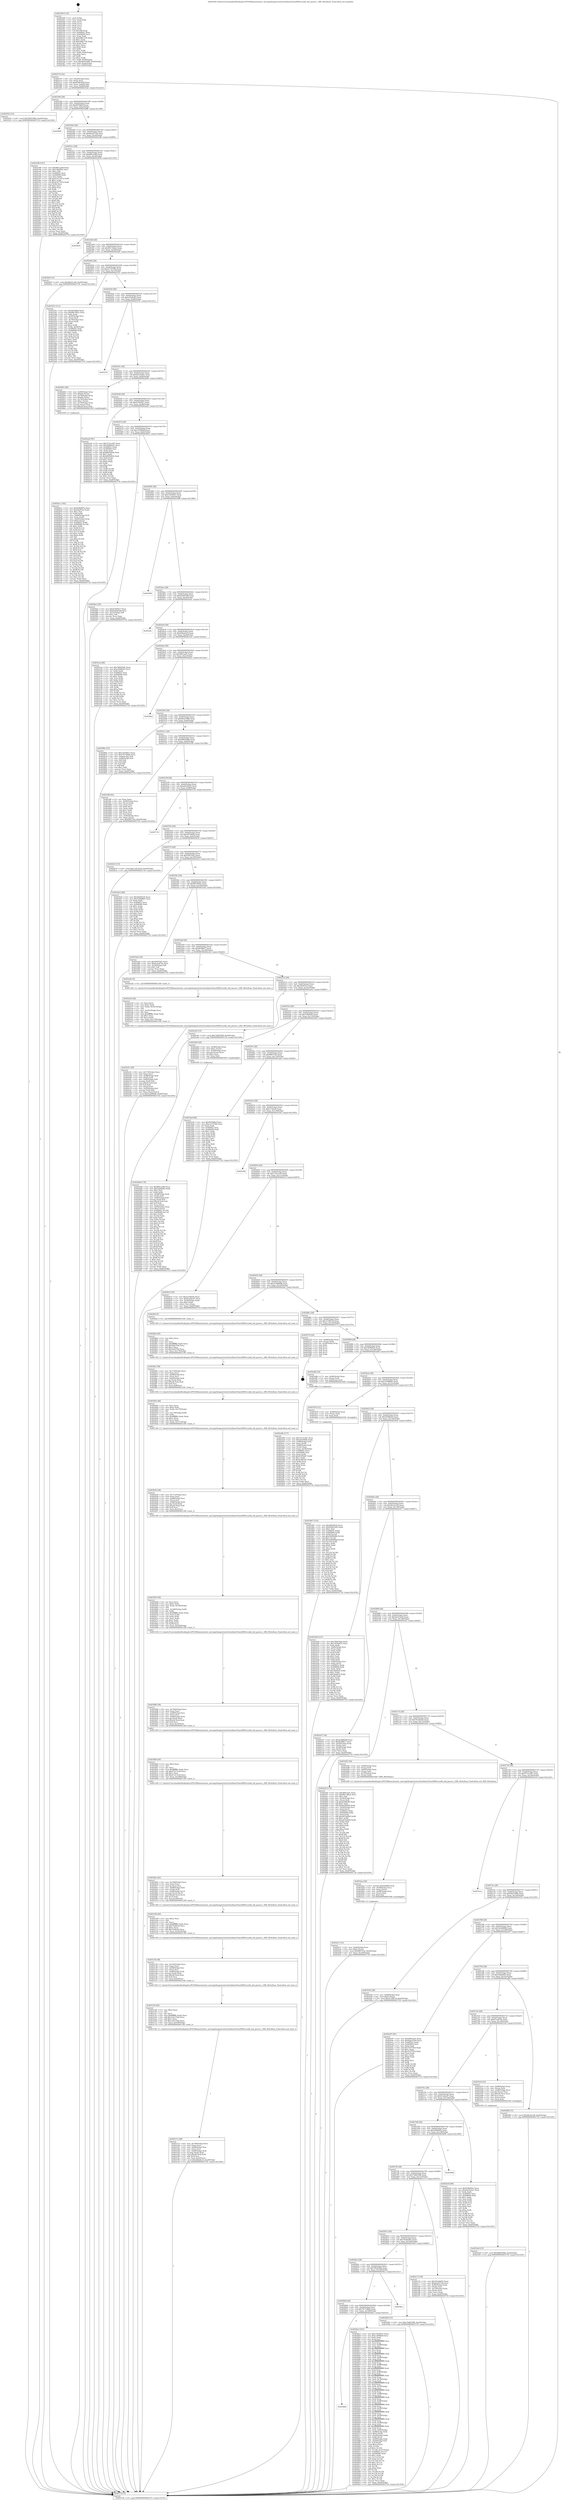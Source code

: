digraph "0x402300" {
  label = "0x402300 (/mnt/c/Users/mathe/Desktop/tcc/POCII/binaries/extr_micropythonportsstm32usbhostClassHIDSrcusbh_hid_parser.c_HID_WriteItem_Final-ollvm.out::main(0))"
  labelloc = "t"
  node[shape=record]

  Entry [label="",width=0.3,height=0.3,shape=circle,fillcolor=black,style=filled]
  "0x402374" [label="{
     0x402374 [32]\l
     | [instrs]\l
     &nbsp;&nbsp;0x402374 \<+6\>: mov -0xa0(%rbp),%eax\l
     &nbsp;&nbsp;0x40237a \<+2\>: mov %eax,%ecx\l
     &nbsp;&nbsp;0x40237c \<+6\>: sub $0x85d61b94,%ecx\l
     &nbsp;&nbsp;0x402382 \<+6\>: mov %eax,-0xb4(%rbp)\l
     &nbsp;&nbsp;0x402388 \<+6\>: mov %ecx,-0xb8(%rbp)\l
     &nbsp;&nbsp;0x40238e \<+6\>: je 0000000000403522 \<main+0x1222\>\l
  }"]
  "0x403522" [label="{
     0x403522 [15]\l
     | [instrs]\l
     &nbsp;&nbsp;0x403522 \<+10\>: movl $0x5845186b,-0xa0(%rbp)\l
     &nbsp;&nbsp;0x40352c \<+5\>: jmp 0000000000403734 \<main+0x1434\>\l
  }"]
  "0x402394" [label="{
     0x402394 [28]\l
     | [instrs]\l
     &nbsp;&nbsp;0x402394 \<+5\>: jmp 0000000000402399 \<main+0x99\>\l
     &nbsp;&nbsp;0x402399 \<+6\>: mov -0xb4(%rbp),%eax\l
     &nbsp;&nbsp;0x40239f \<+5\>: sub $0x8d7fd6ef,%eax\l
     &nbsp;&nbsp;0x4023a4 \<+6\>: mov %eax,-0xbc(%rbp)\l
     &nbsp;&nbsp;0x4023aa \<+6\>: je 00000000004036f6 \<main+0x13f6\>\l
  }"]
  Exit [label="",width=0.3,height=0.3,shape=circle,fillcolor=black,style=filled,peripheries=2]
  "0x4036f6" [label="{
     0x4036f6\l
  }", style=dashed]
  "0x4023b0" [label="{
     0x4023b0 [28]\l
     | [instrs]\l
     &nbsp;&nbsp;0x4023b0 \<+5\>: jmp 00000000004023b5 \<main+0xb5\>\l
     &nbsp;&nbsp;0x4023b5 \<+6\>: mov -0xb4(%rbp),%eax\l
     &nbsp;&nbsp;0x4023bb \<+5\>: sub $0x8ea037e6,%eax\l
     &nbsp;&nbsp;0x4023c0 \<+6\>: mov %eax,-0xc0(%rbp)\l
     &nbsp;&nbsp;0x4023c6 \<+6\>: je 0000000000402c96 \<main+0x996\>\l
  }"]
  "0x403487" [label="{
     0x403487 [155]\l
     | [instrs]\l
     &nbsp;&nbsp;0x403487 \<+5\>: mov $0xddd3f224,%ecx\l
     &nbsp;&nbsp;0x40348c \<+5\>: mov $0x85d61b94,%edx\l
     &nbsp;&nbsp;0x403491 \<+3\>: mov $0x1,%sil\l
     &nbsp;&nbsp;0x403494 \<+8\>: mov 0x40605c,%r8d\l
     &nbsp;&nbsp;0x40349c \<+8\>: mov 0x406060,%r9d\l
     &nbsp;&nbsp;0x4034a4 \<+3\>: mov %r8d,%r10d\l
     &nbsp;&nbsp;0x4034a7 \<+7\>: sub $0x4360906d,%r10d\l
     &nbsp;&nbsp;0x4034ae \<+4\>: sub $0x1,%r10d\l
     &nbsp;&nbsp;0x4034b2 \<+7\>: add $0x4360906d,%r10d\l
     &nbsp;&nbsp;0x4034b9 \<+4\>: imul %r10d,%r8d\l
     &nbsp;&nbsp;0x4034bd \<+4\>: and $0x1,%r8d\l
     &nbsp;&nbsp;0x4034c1 \<+4\>: cmp $0x0,%r8d\l
     &nbsp;&nbsp;0x4034c5 \<+4\>: sete %r11b\l
     &nbsp;&nbsp;0x4034c9 \<+4\>: cmp $0xa,%r9d\l
     &nbsp;&nbsp;0x4034cd \<+3\>: setl %bl\l
     &nbsp;&nbsp;0x4034d0 \<+3\>: mov %r11b,%r14b\l
     &nbsp;&nbsp;0x4034d3 \<+4\>: xor $0xff,%r14b\l
     &nbsp;&nbsp;0x4034d7 \<+3\>: mov %bl,%r15b\l
     &nbsp;&nbsp;0x4034da \<+4\>: xor $0xff,%r15b\l
     &nbsp;&nbsp;0x4034de \<+4\>: xor $0x1,%sil\l
     &nbsp;&nbsp;0x4034e2 \<+3\>: mov %r14b,%r12b\l
     &nbsp;&nbsp;0x4034e5 \<+4\>: and $0xff,%r12b\l
     &nbsp;&nbsp;0x4034e9 \<+3\>: and %sil,%r11b\l
     &nbsp;&nbsp;0x4034ec \<+3\>: mov %r15b,%r13b\l
     &nbsp;&nbsp;0x4034ef \<+4\>: and $0xff,%r13b\l
     &nbsp;&nbsp;0x4034f3 \<+3\>: and %sil,%bl\l
     &nbsp;&nbsp;0x4034f6 \<+3\>: or %r11b,%r12b\l
     &nbsp;&nbsp;0x4034f9 \<+3\>: or %bl,%r13b\l
     &nbsp;&nbsp;0x4034fc \<+3\>: xor %r13b,%r12b\l
     &nbsp;&nbsp;0x4034ff \<+3\>: or %r15b,%r14b\l
     &nbsp;&nbsp;0x403502 \<+4\>: xor $0xff,%r14b\l
     &nbsp;&nbsp;0x403506 \<+4\>: or $0x1,%sil\l
     &nbsp;&nbsp;0x40350a \<+3\>: and %sil,%r14b\l
     &nbsp;&nbsp;0x40350d \<+3\>: or %r14b,%r12b\l
     &nbsp;&nbsp;0x403510 \<+4\>: test $0x1,%r12b\l
     &nbsp;&nbsp;0x403514 \<+3\>: cmovne %edx,%ecx\l
     &nbsp;&nbsp;0x403517 \<+6\>: mov %ecx,-0xa0(%rbp)\l
     &nbsp;&nbsp;0x40351d \<+5\>: jmp 0000000000403734 \<main+0x1434\>\l
  }"]
  "0x402c96" [label="{
     0x402c96 [147]\l
     | [instrs]\l
     &nbsp;&nbsp;0x402c96 \<+5\>: mov $0x8f61a260,%eax\l
     &nbsp;&nbsp;0x402c9b \<+5\>: mov $0x7db8562,%ecx\l
     &nbsp;&nbsp;0x402ca0 \<+2\>: mov $0x1,%dl\l
     &nbsp;&nbsp;0x402ca2 \<+7\>: mov 0x40605c,%esi\l
     &nbsp;&nbsp;0x402ca9 \<+7\>: mov 0x406060,%edi\l
     &nbsp;&nbsp;0x402cb0 \<+3\>: mov %esi,%r8d\l
     &nbsp;&nbsp;0x402cb3 \<+7\>: add $0x41471874,%r8d\l
     &nbsp;&nbsp;0x402cba \<+4\>: sub $0x1,%r8d\l
     &nbsp;&nbsp;0x402cbe \<+7\>: sub $0x41471874,%r8d\l
     &nbsp;&nbsp;0x402cc5 \<+4\>: imul %r8d,%esi\l
     &nbsp;&nbsp;0x402cc9 \<+3\>: and $0x1,%esi\l
     &nbsp;&nbsp;0x402ccc \<+3\>: cmp $0x0,%esi\l
     &nbsp;&nbsp;0x402ccf \<+4\>: sete %r9b\l
     &nbsp;&nbsp;0x402cd3 \<+3\>: cmp $0xa,%edi\l
     &nbsp;&nbsp;0x402cd6 \<+4\>: setl %r10b\l
     &nbsp;&nbsp;0x402cda \<+3\>: mov %r9b,%r11b\l
     &nbsp;&nbsp;0x402cdd \<+4\>: xor $0xff,%r11b\l
     &nbsp;&nbsp;0x402ce1 \<+3\>: mov %r10b,%bl\l
     &nbsp;&nbsp;0x402ce4 \<+3\>: xor $0xff,%bl\l
     &nbsp;&nbsp;0x402ce7 \<+3\>: xor $0x1,%dl\l
     &nbsp;&nbsp;0x402cea \<+3\>: mov %r11b,%r14b\l
     &nbsp;&nbsp;0x402ced \<+4\>: and $0xff,%r14b\l
     &nbsp;&nbsp;0x402cf1 \<+3\>: and %dl,%r9b\l
     &nbsp;&nbsp;0x402cf4 \<+3\>: mov %bl,%r15b\l
     &nbsp;&nbsp;0x402cf7 \<+4\>: and $0xff,%r15b\l
     &nbsp;&nbsp;0x402cfb \<+3\>: and %dl,%r10b\l
     &nbsp;&nbsp;0x402cfe \<+3\>: or %r9b,%r14b\l
     &nbsp;&nbsp;0x402d01 \<+3\>: or %r10b,%r15b\l
     &nbsp;&nbsp;0x402d04 \<+3\>: xor %r15b,%r14b\l
     &nbsp;&nbsp;0x402d07 \<+3\>: or %bl,%r11b\l
     &nbsp;&nbsp;0x402d0a \<+4\>: xor $0xff,%r11b\l
     &nbsp;&nbsp;0x402d0e \<+3\>: or $0x1,%dl\l
     &nbsp;&nbsp;0x402d11 \<+3\>: and %dl,%r11b\l
     &nbsp;&nbsp;0x402d14 \<+3\>: or %r11b,%r14b\l
     &nbsp;&nbsp;0x402d17 \<+4\>: test $0x1,%r14b\l
     &nbsp;&nbsp;0x402d1b \<+3\>: cmovne %ecx,%eax\l
     &nbsp;&nbsp;0x402d1e \<+6\>: mov %eax,-0xa0(%rbp)\l
     &nbsp;&nbsp;0x402d24 \<+5\>: jmp 0000000000403734 \<main+0x1434\>\l
  }"]
  "0x4023cc" [label="{
     0x4023cc [28]\l
     | [instrs]\l
     &nbsp;&nbsp;0x4023cc \<+5\>: jmp 00000000004023d1 \<main+0xd1\>\l
     &nbsp;&nbsp;0x4023d1 \<+6\>: mov -0xb4(%rbp),%eax\l
     &nbsp;&nbsp;0x4023d7 \<+5\>: sub $0x8f61a260,%eax\l
     &nbsp;&nbsp;0x4023dc \<+6\>: mov %eax,-0xc4(%rbp)\l
     &nbsp;&nbsp;0x4023e2 \<+6\>: je 0000000000403654 \<main+0x1354\>\l
  }"]
  "0x4033e9" [label="{
     0x4033e9 [15]\l
     | [instrs]\l
     &nbsp;&nbsp;0x4033e9 \<+10\>: movl $0xd885006b,-0xa0(%rbp)\l
     &nbsp;&nbsp;0x4033f3 \<+5\>: jmp 0000000000403734 \<main+0x1434\>\l
  }"]
  "0x403654" [label="{
     0x403654\l
  }", style=dashed]
  "0x4023e8" [label="{
     0x4023e8 [28]\l
     | [instrs]\l
     &nbsp;&nbsp;0x4023e8 \<+5\>: jmp 00000000004023ed \<main+0xed\>\l
     &nbsp;&nbsp;0x4023ed \<+6\>: mov -0xb4(%rbp),%eax\l
     &nbsp;&nbsp;0x4023f3 \<+5\>: sub $0x9617dba2,%eax\l
     &nbsp;&nbsp;0x4023f8 \<+6\>: mov %eax,-0xc8(%rbp)\l
     &nbsp;&nbsp;0x4023fe \<+6\>: je 0000000000402fa0 \<main+0xca0\>\l
  }"]
  "0x4032c7" [label="{
     0x4032c7 [31]\l
     | [instrs]\l
     &nbsp;&nbsp;0x4032c7 \<+4\>: mov -0x40(%rbp),%rcx\l
     &nbsp;&nbsp;0x4032cb \<+6\>: movl $0x0,(%rcx)\l
     &nbsp;&nbsp;0x4032d1 \<+10\>: movl $0x980755a,-0xa0(%rbp)\l
     &nbsp;&nbsp;0x4032db \<+6\>: mov %eax,-0x194(%rbp)\l
     &nbsp;&nbsp;0x4032e1 \<+5\>: jmp 0000000000403734 \<main+0x1434\>\l
  }"]
  "0x402fa0" [label="{
     0x402fa0 [15]\l
     | [instrs]\l
     &nbsp;&nbsp;0x402fa0 \<+10\>: movl $0x48c41e36,-0xa0(%rbp)\l
     &nbsp;&nbsp;0x402faa \<+5\>: jmp 0000000000403734 \<main+0x1434\>\l
  }"]
  "0x402404" [label="{
     0x402404 [28]\l
     | [instrs]\l
     &nbsp;&nbsp;0x402404 \<+5\>: jmp 0000000000402409 \<main+0x109\>\l
     &nbsp;&nbsp;0x402409 \<+6\>: mov -0xb4(%rbp),%eax\l
     &nbsp;&nbsp;0x40240f \<+5\>: sub $0xa1535394,%eax\l
     &nbsp;&nbsp;0x402414 \<+6\>: mov %eax,-0xcc(%rbp)\l
     &nbsp;&nbsp;0x40241a \<+6\>: je 000000000040333c \<main+0x103c\>\l
  }"]
  "0x4032aa" [label="{
     0x4032aa [29]\l
     | [instrs]\l
     &nbsp;&nbsp;0x4032aa \<+10\>: movabs $0x4040b6,%rdi\l
     &nbsp;&nbsp;0x4032b4 \<+4\>: mov -0x48(%rbp),%rcx\l
     &nbsp;&nbsp;0x4032b8 \<+2\>: mov %eax,(%rcx)\l
     &nbsp;&nbsp;0x4032ba \<+4\>: mov -0x48(%rbp),%rcx\l
     &nbsp;&nbsp;0x4032be \<+2\>: mov (%rcx),%esi\l
     &nbsp;&nbsp;0x4032c0 \<+2\>: mov $0x0,%al\l
     &nbsp;&nbsp;0x4032c2 \<+5\>: call 0000000000401040 \<printf@plt\>\l
     | [calls]\l
     &nbsp;&nbsp;0x401040 \{1\} (unknown)\l
  }"]
  "0x40333c" [label="{
     0x40333c [111]\l
     | [instrs]\l
     &nbsp;&nbsp;0x40333c \<+5\>: mov $0x8d7fd6ef,%eax\l
     &nbsp;&nbsp;0x403341 \<+5\>: mov $0xf667902c,%ecx\l
     &nbsp;&nbsp;0x403346 \<+2\>: xor %edx,%edx\l
     &nbsp;&nbsp;0x403348 \<+4\>: mov -0x40(%rbp),%rsi\l
     &nbsp;&nbsp;0x40334c \<+2\>: mov (%rsi),%edi\l
     &nbsp;&nbsp;0x40334e \<+4\>: mov -0x70(%rbp),%rsi\l
     &nbsp;&nbsp;0x403352 \<+2\>: cmp (%rsi),%edi\l
     &nbsp;&nbsp;0x403354 \<+4\>: setl %r8b\l
     &nbsp;&nbsp;0x403358 \<+4\>: and $0x1,%r8b\l
     &nbsp;&nbsp;0x40335c \<+4\>: mov %r8b,-0x29(%rbp)\l
     &nbsp;&nbsp;0x403360 \<+7\>: mov 0x40605c,%edi\l
     &nbsp;&nbsp;0x403367 \<+8\>: mov 0x406060,%r9d\l
     &nbsp;&nbsp;0x40336f \<+3\>: sub $0x1,%edx\l
     &nbsp;&nbsp;0x403372 \<+3\>: mov %edi,%r10d\l
     &nbsp;&nbsp;0x403375 \<+3\>: add %edx,%r10d\l
     &nbsp;&nbsp;0x403378 \<+4\>: imul %r10d,%edi\l
     &nbsp;&nbsp;0x40337c \<+3\>: and $0x1,%edi\l
     &nbsp;&nbsp;0x40337f \<+3\>: cmp $0x0,%edi\l
     &nbsp;&nbsp;0x403382 \<+4\>: sete %r8b\l
     &nbsp;&nbsp;0x403386 \<+4\>: cmp $0xa,%r9d\l
     &nbsp;&nbsp;0x40338a \<+4\>: setl %r11b\l
     &nbsp;&nbsp;0x40338e \<+3\>: mov %r8b,%bl\l
     &nbsp;&nbsp;0x403391 \<+3\>: and %r11b,%bl\l
     &nbsp;&nbsp;0x403394 \<+3\>: xor %r11b,%r8b\l
     &nbsp;&nbsp;0x403397 \<+3\>: or %r8b,%bl\l
     &nbsp;&nbsp;0x40339a \<+3\>: test $0x1,%bl\l
     &nbsp;&nbsp;0x40339d \<+3\>: cmovne %ecx,%eax\l
     &nbsp;&nbsp;0x4033a0 \<+6\>: mov %eax,-0xa0(%rbp)\l
     &nbsp;&nbsp;0x4033a6 \<+5\>: jmp 0000000000403734 \<main+0x1434\>\l
  }"]
  "0x402420" [label="{
     0x402420 [28]\l
     | [instrs]\l
     &nbsp;&nbsp;0x402420 \<+5\>: jmp 0000000000402425 \<main+0x125\>\l
     &nbsp;&nbsp;0x402425 \<+6\>: mov -0xb4(%rbp),%eax\l
     &nbsp;&nbsp;0x40242b \<+5\>: sub $0xa35d4af3,%eax\l
     &nbsp;&nbsp;0x402430 \<+6\>: mov %eax,-0xd0(%rbp)\l
     &nbsp;&nbsp;0x402436 \<+6\>: je 0000000000403531 \<main+0x1231\>\l
  }"]
  "0x40317e" [label="{
     0x40317e [48]\l
     | [instrs]\l
     &nbsp;&nbsp;0x40317e \<+6\>: mov -0x190(%rbp),%ecx\l
     &nbsp;&nbsp;0x403184 \<+3\>: imul %eax,%ecx\l
     &nbsp;&nbsp;0x403187 \<+4\>: mov -0x68(%rbp),%rsi\l
     &nbsp;&nbsp;0x40318b \<+3\>: mov (%rsi),%rsi\l
     &nbsp;&nbsp;0x40318e \<+4\>: mov -0x60(%rbp),%rdi\l
     &nbsp;&nbsp;0x403192 \<+3\>: movslq (%rdi),%rdi\l
     &nbsp;&nbsp;0x403195 \<+4\>: imul $0x28,%rdi,%rdi\l
     &nbsp;&nbsp;0x403199 \<+3\>: add %rdi,%rsi\l
     &nbsp;&nbsp;0x40319c \<+3\>: mov %ecx,0x24(%rsi)\l
     &nbsp;&nbsp;0x40319f \<+10\>: movl $0xd46adcc9,-0xa0(%rbp)\l
     &nbsp;&nbsp;0x4031a9 \<+5\>: jmp 0000000000403734 \<main+0x1434\>\l
  }"]
  "0x403531" [label="{
     0x403531\l
  }", style=dashed]
  "0x40243c" [label="{
     0x40243c [28]\l
     | [instrs]\l
     &nbsp;&nbsp;0x40243c \<+5\>: jmp 0000000000402441 \<main+0x141\>\l
     &nbsp;&nbsp;0x402441 \<+6\>: mov -0xb4(%rbp),%eax\l
     &nbsp;&nbsp;0x402447 \<+5\>: sub $0xb010eda1,%eax\l
     &nbsp;&nbsp;0x40244c \<+6\>: mov %eax,-0xd4(%rbp)\l
     &nbsp;&nbsp;0x402452 \<+6\>: je 0000000000402b93 \<main+0x893\>\l
  }"]
  "0x403156" [label="{
     0x403156 [40]\l
     | [instrs]\l
     &nbsp;&nbsp;0x403156 \<+5\>: mov $0x2,%ecx\l
     &nbsp;&nbsp;0x40315b \<+1\>: cltd\l
     &nbsp;&nbsp;0x40315c \<+2\>: idiv %ecx\l
     &nbsp;&nbsp;0x40315e \<+6\>: imul $0xfffffffe,%edx,%ecx\l
     &nbsp;&nbsp;0x403164 \<+6\>: add $0x142c334d,%ecx\l
     &nbsp;&nbsp;0x40316a \<+3\>: add $0x1,%ecx\l
     &nbsp;&nbsp;0x40316d \<+6\>: sub $0x142c334d,%ecx\l
     &nbsp;&nbsp;0x403173 \<+6\>: mov %ecx,-0x190(%rbp)\l
     &nbsp;&nbsp;0x403179 \<+5\>: call 0000000000401160 \<next_i\>\l
     | [calls]\l
     &nbsp;&nbsp;0x401160 \{1\} (/mnt/c/Users/mathe/Desktop/tcc/POCII/binaries/extr_micropythonportsstm32usbhostClassHIDSrcusbh_hid_parser.c_HID_WriteItem_Final-ollvm.out::next_i)\l
  }"]
  "0x402b93" [label="{
     0x402b93 [46]\l
     | [instrs]\l
     &nbsp;&nbsp;0x402b93 \<+4\>: mov -0x80(%rbp),%rax\l
     &nbsp;&nbsp;0x402b97 \<+6\>: movl $0x64,(%rax)\l
     &nbsp;&nbsp;0x402b9d \<+4\>: mov -0x78(%rbp),%rax\l
     &nbsp;&nbsp;0x402ba1 \<+6\>: movl $0x64,(%rax)\l
     &nbsp;&nbsp;0x402ba7 \<+4\>: mov -0x70(%rbp),%rax\l
     &nbsp;&nbsp;0x402bab \<+6\>: movl $0x1,(%rax)\l
     &nbsp;&nbsp;0x402bb1 \<+4\>: mov -0x70(%rbp),%rax\l
     &nbsp;&nbsp;0x402bb5 \<+3\>: movslq (%rax),%rax\l
     &nbsp;&nbsp;0x402bb8 \<+4\>: imul $0x28,%rax,%rdi\l
     &nbsp;&nbsp;0x402bbc \<+5\>: call 0000000000401050 \<malloc@plt\>\l
     | [calls]\l
     &nbsp;&nbsp;0x401050 \{1\} (unknown)\l
  }"]
  "0x402458" [label="{
     0x402458 [28]\l
     | [instrs]\l
     &nbsp;&nbsp;0x402458 \<+5\>: jmp 000000000040245d \<main+0x15d\>\l
     &nbsp;&nbsp;0x40245d \<+6\>: mov -0xb4(%rbp),%eax\l
     &nbsp;&nbsp;0x402463 \<+5\>: sub $0xb7845fc7,%eax\l
     &nbsp;&nbsp;0x402468 \<+6\>: mov %eax,-0xd8(%rbp)\l
     &nbsp;&nbsp;0x40246e \<+6\>: je 0000000000402a2d \<main+0x72d\>\l
  }"]
  "0x403130" [label="{
     0x403130 [38]\l
     | [instrs]\l
     &nbsp;&nbsp;0x403130 \<+6\>: mov -0x18c(%rbp),%ecx\l
     &nbsp;&nbsp;0x403136 \<+3\>: imul %eax,%ecx\l
     &nbsp;&nbsp;0x403139 \<+4\>: mov -0x68(%rbp),%rsi\l
     &nbsp;&nbsp;0x40313d \<+3\>: mov (%rsi),%rsi\l
     &nbsp;&nbsp;0x403140 \<+4\>: mov -0x60(%rbp),%rdi\l
     &nbsp;&nbsp;0x403144 \<+3\>: movslq (%rdi),%rdi\l
     &nbsp;&nbsp;0x403147 \<+4\>: imul $0x28,%rdi,%rdi\l
     &nbsp;&nbsp;0x40314b \<+3\>: add %rdi,%rsi\l
     &nbsp;&nbsp;0x40314e \<+3\>: mov %ecx,0x20(%rsi)\l
     &nbsp;&nbsp;0x403151 \<+5\>: call 0000000000401160 \<next_i\>\l
     | [calls]\l
     &nbsp;&nbsp;0x401160 \{1\} (/mnt/c/Users/mathe/Desktop/tcc/POCII/binaries/extr_micropythonportsstm32usbhostClassHIDSrcusbh_hid_parser.c_HID_WriteItem_Final-ollvm.out::next_i)\l
  }"]
  "0x402a2d" [label="{
     0x402a2d [91]\l
     | [instrs]\l
     &nbsp;&nbsp;0x402a2d \<+5\>: mov $0x5731e287,%eax\l
     &nbsp;&nbsp;0x402a32 \<+5\>: mov $0x390fd425,%ecx\l
     &nbsp;&nbsp;0x402a37 \<+7\>: mov 0x40605c,%edx\l
     &nbsp;&nbsp;0x402a3e \<+7\>: mov 0x406060,%esi\l
     &nbsp;&nbsp;0x402a45 \<+2\>: mov %edx,%edi\l
     &nbsp;&nbsp;0x402a47 \<+6\>: add $0xbf65b92b,%edi\l
     &nbsp;&nbsp;0x402a4d \<+3\>: sub $0x1,%edi\l
     &nbsp;&nbsp;0x402a50 \<+6\>: sub $0xbf65b92b,%edi\l
     &nbsp;&nbsp;0x402a56 \<+3\>: imul %edi,%edx\l
     &nbsp;&nbsp;0x402a59 \<+3\>: and $0x1,%edx\l
     &nbsp;&nbsp;0x402a5c \<+3\>: cmp $0x0,%edx\l
     &nbsp;&nbsp;0x402a5f \<+4\>: sete %r8b\l
     &nbsp;&nbsp;0x402a63 \<+3\>: cmp $0xa,%esi\l
     &nbsp;&nbsp;0x402a66 \<+4\>: setl %r9b\l
     &nbsp;&nbsp;0x402a6a \<+3\>: mov %r8b,%r10b\l
     &nbsp;&nbsp;0x402a6d \<+3\>: and %r9b,%r10b\l
     &nbsp;&nbsp;0x402a70 \<+3\>: xor %r9b,%r8b\l
     &nbsp;&nbsp;0x402a73 \<+3\>: or %r8b,%r10b\l
     &nbsp;&nbsp;0x402a76 \<+4\>: test $0x1,%r10b\l
     &nbsp;&nbsp;0x402a7a \<+3\>: cmovne %ecx,%eax\l
     &nbsp;&nbsp;0x402a7d \<+6\>: mov %eax,-0xa0(%rbp)\l
     &nbsp;&nbsp;0x402a83 \<+5\>: jmp 0000000000403734 \<main+0x1434\>\l
  }"]
  "0x402474" [label="{
     0x402474 [28]\l
     | [instrs]\l
     &nbsp;&nbsp;0x402474 \<+5\>: jmp 0000000000402479 \<main+0x179\>\l
     &nbsp;&nbsp;0x402479 \<+6\>: mov -0xb4(%rbp),%eax\l
     &nbsp;&nbsp;0x40247f \<+5\>: sub $0xc1908bdf,%eax\l
     &nbsp;&nbsp;0x402484 \<+6\>: mov %eax,-0xdc(%rbp)\l
     &nbsp;&nbsp;0x40248a \<+6\>: je 00000000004029ee \<main+0x6ee\>\l
  }"]
  "0x403108" [label="{
     0x403108 [40]\l
     | [instrs]\l
     &nbsp;&nbsp;0x403108 \<+5\>: mov $0x2,%ecx\l
     &nbsp;&nbsp;0x40310d \<+1\>: cltd\l
     &nbsp;&nbsp;0x40310e \<+2\>: idiv %ecx\l
     &nbsp;&nbsp;0x403110 \<+6\>: imul $0xfffffffe,%edx,%ecx\l
     &nbsp;&nbsp;0x403116 \<+6\>: sub $0x70a9cb4,%ecx\l
     &nbsp;&nbsp;0x40311c \<+3\>: add $0x1,%ecx\l
     &nbsp;&nbsp;0x40311f \<+6\>: add $0x70a9cb4,%ecx\l
     &nbsp;&nbsp;0x403125 \<+6\>: mov %ecx,-0x18c(%rbp)\l
     &nbsp;&nbsp;0x40312b \<+5\>: call 0000000000401160 \<next_i\>\l
     | [calls]\l
     &nbsp;&nbsp;0x401160 \{1\} (/mnt/c/Users/mathe/Desktop/tcc/POCII/binaries/extr_micropythonportsstm32usbhostClassHIDSrcusbh_hid_parser.c_HID_WriteItem_Final-ollvm.out::next_i)\l
  }"]
  "0x4029ee" [label="{
     0x4029ee [30]\l
     | [instrs]\l
     &nbsp;&nbsp;0x4029ee \<+5\>: mov $0xb7845fc7,%eax\l
     &nbsp;&nbsp;0x4029f3 \<+5\>: mov $0xd2444548,%ecx\l
     &nbsp;&nbsp;0x4029f8 \<+3\>: mov -0x31(%rbp),%dl\l
     &nbsp;&nbsp;0x4029fb \<+3\>: test $0x1,%dl\l
     &nbsp;&nbsp;0x4029fe \<+3\>: cmovne %ecx,%eax\l
     &nbsp;&nbsp;0x402a01 \<+6\>: mov %eax,-0xa0(%rbp)\l
     &nbsp;&nbsp;0x402a07 \<+5\>: jmp 0000000000403734 \<main+0x1434\>\l
  }"]
  "0x402490" [label="{
     0x402490 [28]\l
     | [instrs]\l
     &nbsp;&nbsp;0x402490 \<+5\>: jmp 0000000000402495 \<main+0x195\>\l
     &nbsp;&nbsp;0x402495 \<+6\>: mov -0xb4(%rbp),%eax\l
     &nbsp;&nbsp;0x40249b \<+5\>: sub $0xc54390a7,%eax\l
     &nbsp;&nbsp;0x4024a0 \<+6\>: mov %eax,-0xe0(%rbp)\l
     &nbsp;&nbsp;0x4024a6 \<+6\>: je 0000000000403588 \<main+0x1288\>\l
  }"]
  "0x4030de" [label="{
     0x4030de [42]\l
     | [instrs]\l
     &nbsp;&nbsp;0x4030de \<+6\>: mov -0x188(%rbp),%ecx\l
     &nbsp;&nbsp;0x4030e4 \<+3\>: imul %eax,%ecx\l
     &nbsp;&nbsp;0x4030e7 \<+3\>: movslq %ecx,%rsi\l
     &nbsp;&nbsp;0x4030ea \<+4\>: mov -0x68(%rbp),%rdi\l
     &nbsp;&nbsp;0x4030ee \<+3\>: mov (%rdi),%rdi\l
     &nbsp;&nbsp;0x4030f1 \<+4\>: mov -0x60(%rbp),%r10\l
     &nbsp;&nbsp;0x4030f5 \<+3\>: movslq (%r10),%r10\l
     &nbsp;&nbsp;0x4030f8 \<+4\>: imul $0x28,%r10,%r10\l
     &nbsp;&nbsp;0x4030fc \<+3\>: add %r10,%rdi\l
     &nbsp;&nbsp;0x4030ff \<+4\>: mov %rsi,0x18(%rdi)\l
     &nbsp;&nbsp;0x403103 \<+5\>: call 0000000000401160 \<next_i\>\l
     | [calls]\l
     &nbsp;&nbsp;0x401160 \{1\} (/mnt/c/Users/mathe/Desktop/tcc/POCII/binaries/extr_micropythonportsstm32usbhostClassHIDSrcusbh_hid_parser.c_HID_WriteItem_Final-ollvm.out::next_i)\l
  }"]
  "0x403588" [label="{
     0x403588\l
  }", style=dashed]
  "0x4024ac" [label="{
     0x4024ac [28]\l
     | [instrs]\l
     &nbsp;&nbsp;0x4024ac \<+5\>: jmp 00000000004024b1 \<main+0x1b1\>\l
     &nbsp;&nbsp;0x4024b1 \<+6\>: mov -0xb4(%rbp),%eax\l
     &nbsp;&nbsp;0x4024b7 \<+5\>: sub $0xd2444548,%eax\l
     &nbsp;&nbsp;0x4024bc \<+6\>: mov %eax,-0xe4(%rbp)\l
     &nbsp;&nbsp;0x4024c2 \<+6\>: je 0000000000402a0c \<main+0x70c\>\l
  }"]
  "0x4030b6" [label="{
     0x4030b6 [40]\l
     | [instrs]\l
     &nbsp;&nbsp;0x4030b6 \<+5\>: mov $0x2,%ecx\l
     &nbsp;&nbsp;0x4030bb \<+1\>: cltd\l
     &nbsp;&nbsp;0x4030bc \<+2\>: idiv %ecx\l
     &nbsp;&nbsp;0x4030be \<+6\>: imul $0xfffffffe,%edx,%ecx\l
     &nbsp;&nbsp;0x4030c4 \<+6\>: sub $0x47a131e8,%ecx\l
     &nbsp;&nbsp;0x4030ca \<+3\>: add $0x1,%ecx\l
     &nbsp;&nbsp;0x4030cd \<+6\>: add $0x47a131e8,%ecx\l
     &nbsp;&nbsp;0x4030d3 \<+6\>: mov %ecx,-0x188(%rbp)\l
     &nbsp;&nbsp;0x4030d9 \<+5\>: call 0000000000401160 \<next_i\>\l
     | [calls]\l
     &nbsp;&nbsp;0x401160 \{1\} (/mnt/c/Users/mathe/Desktop/tcc/POCII/binaries/extr_micropythonportsstm32usbhostClassHIDSrcusbh_hid_parser.c_HID_WriteItem_Final-ollvm.out::next_i)\l
  }"]
  "0x402a0c" [label="{
     0x402a0c\l
  }", style=dashed]
  "0x4024c8" [label="{
     0x4024c8 [28]\l
     | [instrs]\l
     &nbsp;&nbsp;0x4024c8 \<+5\>: jmp 00000000004024cd \<main+0x1cd\>\l
     &nbsp;&nbsp;0x4024cd \<+6\>: mov -0xb4(%rbp),%eax\l
     &nbsp;&nbsp;0x4024d3 \<+5\>: sub $0xd46adcc9,%eax\l
     &nbsp;&nbsp;0x4024d8 \<+6\>: mov %eax,-0xe8(%rbp)\l
     &nbsp;&nbsp;0x4024de \<+6\>: je 00000000004031ae \<main+0xeae\>\l
  }"]
  "0x403090" [label="{
     0x403090 [38]\l
     | [instrs]\l
     &nbsp;&nbsp;0x403090 \<+6\>: mov -0x184(%rbp),%ecx\l
     &nbsp;&nbsp;0x403096 \<+3\>: imul %eax,%ecx\l
     &nbsp;&nbsp;0x403099 \<+4\>: mov -0x68(%rbp),%rsi\l
     &nbsp;&nbsp;0x40309d \<+3\>: mov (%rsi),%rsi\l
     &nbsp;&nbsp;0x4030a0 \<+4\>: mov -0x60(%rbp),%rdi\l
     &nbsp;&nbsp;0x4030a4 \<+3\>: movslq (%rdi),%rdi\l
     &nbsp;&nbsp;0x4030a7 \<+4\>: imul $0x28,%rdi,%rdi\l
     &nbsp;&nbsp;0x4030ab \<+3\>: add %rdi,%rsi\l
     &nbsp;&nbsp;0x4030ae \<+3\>: mov %ecx,0x10(%rsi)\l
     &nbsp;&nbsp;0x4030b1 \<+5\>: call 0000000000401160 \<next_i\>\l
     | [calls]\l
     &nbsp;&nbsp;0x401160 \{1\} (/mnt/c/Users/mathe/Desktop/tcc/POCII/binaries/extr_micropythonportsstm32usbhostClassHIDSrcusbh_hid_parser.c_HID_WriteItem_Final-ollvm.out::next_i)\l
  }"]
  "0x4031ae" [label="{
     0x4031ae [86]\l
     | [instrs]\l
     &nbsp;&nbsp;0x4031ae \<+5\>: mov $0x786436de,%eax\l
     &nbsp;&nbsp;0x4031b3 \<+5\>: mov $0x4508fe43,%ecx\l
     &nbsp;&nbsp;0x4031b8 \<+2\>: xor %edx,%edx\l
     &nbsp;&nbsp;0x4031ba \<+7\>: mov 0x40605c,%esi\l
     &nbsp;&nbsp;0x4031c1 \<+7\>: mov 0x406060,%edi\l
     &nbsp;&nbsp;0x4031c8 \<+3\>: sub $0x1,%edx\l
     &nbsp;&nbsp;0x4031cb \<+3\>: mov %esi,%r8d\l
     &nbsp;&nbsp;0x4031ce \<+3\>: add %edx,%r8d\l
     &nbsp;&nbsp;0x4031d1 \<+4\>: imul %r8d,%esi\l
     &nbsp;&nbsp;0x4031d5 \<+3\>: and $0x1,%esi\l
     &nbsp;&nbsp;0x4031d8 \<+3\>: cmp $0x0,%esi\l
     &nbsp;&nbsp;0x4031db \<+4\>: sete %r9b\l
     &nbsp;&nbsp;0x4031df \<+3\>: cmp $0xa,%edi\l
     &nbsp;&nbsp;0x4031e2 \<+4\>: setl %r10b\l
     &nbsp;&nbsp;0x4031e6 \<+3\>: mov %r9b,%r11b\l
     &nbsp;&nbsp;0x4031e9 \<+3\>: and %r10b,%r11b\l
     &nbsp;&nbsp;0x4031ec \<+3\>: xor %r10b,%r9b\l
     &nbsp;&nbsp;0x4031ef \<+3\>: or %r9b,%r11b\l
     &nbsp;&nbsp;0x4031f2 \<+4\>: test $0x1,%r11b\l
     &nbsp;&nbsp;0x4031f6 \<+3\>: cmovne %ecx,%eax\l
     &nbsp;&nbsp;0x4031f9 \<+6\>: mov %eax,-0xa0(%rbp)\l
     &nbsp;&nbsp;0x4031ff \<+5\>: jmp 0000000000403734 \<main+0x1434\>\l
  }"]
  "0x4024e4" [label="{
     0x4024e4 [28]\l
     | [instrs]\l
     &nbsp;&nbsp;0x4024e4 \<+5\>: jmp 00000000004024e9 \<main+0x1e9\>\l
     &nbsp;&nbsp;0x4024e9 \<+6\>: mov -0xb4(%rbp),%eax\l
     &nbsp;&nbsp;0x4024ef \<+5\>: sub $0xd691aafc,%eax\l
     &nbsp;&nbsp;0x4024f4 \<+6\>: mov %eax,-0xec(%rbp)\l
     &nbsp;&nbsp;0x4024fa \<+6\>: je 00000000004036a2 \<main+0x13a2\>\l
  }"]
  "0x403056" [label="{
     0x403056 [58]\l
     | [instrs]\l
     &nbsp;&nbsp;0x403056 \<+2\>: xor %ecx,%ecx\l
     &nbsp;&nbsp;0x403058 \<+5\>: mov $0x2,%edx\l
     &nbsp;&nbsp;0x40305d \<+6\>: mov %edx,-0x180(%rbp)\l
     &nbsp;&nbsp;0x403063 \<+1\>: cltd\l
     &nbsp;&nbsp;0x403064 \<+7\>: mov -0x180(%rbp),%r8d\l
     &nbsp;&nbsp;0x40306b \<+3\>: idiv %r8d\l
     &nbsp;&nbsp;0x40306e \<+6\>: imul $0xfffffffe,%edx,%edx\l
     &nbsp;&nbsp;0x403074 \<+3\>: mov %ecx,%r9d\l
     &nbsp;&nbsp;0x403077 \<+3\>: sub %edx,%r9d\l
     &nbsp;&nbsp;0x40307a \<+2\>: mov %ecx,%edx\l
     &nbsp;&nbsp;0x40307c \<+3\>: sub $0x1,%edx\l
     &nbsp;&nbsp;0x40307f \<+3\>: add %edx,%r9d\l
     &nbsp;&nbsp;0x403082 \<+3\>: sub %r9d,%ecx\l
     &nbsp;&nbsp;0x403085 \<+6\>: mov %ecx,-0x184(%rbp)\l
     &nbsp;&nbsp;0x40308b \<+5\>: call 0000000000401160 \<next_i\>\l
     | [calls]\l
     &nbsp;&nbsp;0x401160 \{1\} (/mnt/c/Users/mathe/Desktop/tcc/POCII/binaries/extr_micropythonportsstm32usbhostClassHIDSrcusbh_hid_parser.c_HID_WriteItem_Final-ollvm.out::next_i)\l
  }"]
  "0x4036a2" [label="{
     0x4036a2\l
  }", style=dashed]
  "0x402500" [label="{
     0x402500 [28]\l
     | [instrs]\l
     &nbsp;&nbsp;0x402500 \<+5\>: jmp 0000000000402505 \<main+0x205\>\l
     &nbsp;&nbsp;0x402505 \<+6\>: mov -0xb4(%rbp),%eax\l
     &nbsp;&nbsp;0x40250b \<+5\>: sub $0xd6ed7089,%eax\l
     &nbsp;&nbsp;0x402510 \<+6\>: mov %eax,-0xf0(%rbp)\l
     &nbsp;&nbsp;0x402516 \<+6\>: je 000000000040286e \<main+0x56e\>\l
  }"]
  "0x403030" [label="{
     0x403030 [38]\l
     | [instrs]\l
     &nbsp;&nbsp;0x403030 \<+6\>: mov -0x17c(%rbp),%ecx\l
     &nbsp;&nbsp;0x403036 \<+3\>: imul %eax,%ecx\l
     &nbsp;&nbsp;0x403039 \<+4\>: mov -0x68(%rbp),%rsi\l
     &nbsp;&nbsp;0x40303d \<+3\>: mov (%rsi),%rsi\l
     &nbsp;&nbsp;0x403040 \<+4\>: mov -0x60(%rbp),%rdi\l
     &nbsp;&nbsp;0x403044 \<+3\>: movslq (%rdi),%rdi\l
     &nbsp;&nbsp;0x403047 \<+4\>: imul $0x28,%rdi,%rdi\l
     &nbsp;&nbsp;0x40304b \<+3\>: add %rdi,%rsi\l
     &nbsp;&nbsp;0x40304e \<+3\>: mov %ecx,0xc(%rsi)\l
     &nbsp;&nbsp;0x403051 \<+5\>: call 0000000000401160 \<next_i\>\l
     | [calls]\l
     &nbsp;&nbsp;0x401160 \{1\} (/mnt/c/Users/mathe/Desktop/tcc/POCII/binaries/extr_micropythonportsstm32usbhostClassHIDSrcusbh_hid_parser.c_HID_WriteItem_Final-ollvm.out::next_i)\l
  }"]
  "0x40286e" [label="{
     0x40286e [53]\l
     | [instrs]\l
     &nbsp;&nbsp;0x40286e \<+5\>: mov $0xc54390a7,%eax\l
     &nbsp;&nbsp;0x402873 \<+5\>: mov $0x7977db66,%ecx\l
     &nbsp;&nbsp;0x402878 \<+6\>: mov -0x9a(%rbp),%dl\l
     &nbsp;&nbsp;0x40287e \<+7\>: mov -0x99(%rbp),%sil\l
     &nbsp;&nbsp;0x402885 \<+3\>: mov %dl,%dil\l
     &nbsp;&nbsp;0x402888 \<+3\>: and %sil,%dil\l
     &nbsp;&nbsp;0x40288b \<+3\>: xor %sil,%dl\l
     &nbsp;&nbsp;0x40288e \<+3\>: or %dl,%dil\l
     &nbsp;&nbsp;0x402891 \<+4\>: test $0x1,%dil\l
     &nbsp;&nbsp;0x402895 \<+3\>: cmovne %ecx,%eax\l
     &nbsp;&nbsp;0x402898 \<+6\>: mov %eax,-0xa0(%rbp)\l
     &nbsp;&nbsp;0x40289e \<+5\>: jmp 0000000000403734 \<main+0x1434\>\l
  }"]
  "0x40251c" [label="{
     0x40251c [28]\l
     | [instrs]\l
     &nbsp;&nbsp;0x40251c \<+5\>: jmp 0000000000402521 \<main+0x221\>\l
     &nbsp;&nbsp;0x402521 \<+6\>: mov -0xb4(%rbp),%eax\l
     &nbsp;&nbsp;0x402527 \<+5\>: sub $0xd885006b,%eax\l
     &nbsp;&nbsp;0x40252c \<+6\>: mov %eax,-0xf4(%rbp)\l
     &nbsp;&nbsp;0x402532 \<+6\>: je 00000000004033f8 \<main+0x10f8\>\l
  }"]
  "0x403734" [label="{
     0x403734 [5]\l
     | [instrs]\l
     &nbsp;&nbsp;0x403734 \<+5\>: jmp 0000000000402374 \<main+0x74\>\l
  }"]
  "0x402300" [label="{
     0x402300 [116]\l
     | [instrs]\l
     &nbsp;&nbsp;0x402300 \<+1\>: push %rbp\l
     &nbsp;&nbsp;0x402301 \<+3\>: mov %rsp,%rbp\l
     &nbsp;&nbsp;0x402304 \<+2\>: push %r15\l
     &nbsp;&nbsp;0x402306 \<+2\>: push %r14\l
     &nbsp;&nbsp;0x402308 \<+2\>: push %r13\l
     &nbsp;&nbsp;0x40230a \<+2\>: push %r12\l
     &nbsp;&nbsp;0x40230c \<+1\>: push %rbx\l
     &nbsp;&nbsp;0x40230d \<+7\>: sub $0x188,%rsp\l
     &nbsp;&nbsp;0x402314 \<+7\>: mov 0x40605c,%eax\l
     &nbsp;&nbsp;0x40231b \<+7\>: mov 0x406060,%ecx\l
     &nbsp;&nbsp;0x402322 \<+2\>: mov %eax,%edx\l
     &nbsp;&nbsp;0x402324 \<+6\>: sub $0x56fbc736,%edx\l
     &nbsp;&nbsp;0x40232a \<+3\>: sub $0x1,%edx\l
     &nbsp;&nbsp;0x40232d \<+6\>: add $0x56fbc736,%edx\l
     &nbsp;&nbsp;0x402333 \<+3\>: imul %edx,%eax\l
     &nbsp;&nbsp;0x402336 \<+3\>: and $0x1,%eax\l
     &nbsp;&nbsp;0x402339 \<+3\>: cmp $0x0,%eax\l
     &nbsp;&nbsp;0x40233c \<+4\>: sete %r8b\l
     &nbsp;&nbsp;0x402340 \<+4\>: and $0x1,%r8b\l
     &nbsp;&nbsp;0x402344 \<+7\>: mov %r8b,-0x9a(%rbp)\l
     &nbsp;&nbsp;0x40234b \<+3\>: cmp $0xa,%ecx\l
     &nbsp;&nbsp;0x40234e \<+4\>: setl %r8b\l
     &nbsp;&nbsp;0x402352 \<+4\>: and $0x1,%r8b\l
     &nbsp;&nbsp;0x402356 \<+7\>: mov %r8b,-0x99(%rbp)\l
     &nbsp;&nbsp;0x40235d \<+10\>: movl $0xd6ed7089,-0xa0(%rbp)\l
     &nbsp;&nbsp;0x402367 \<+6\>: mov %edi,-0xa4(%rbp)\l
     &nbsp;&nbsp;0x40236d \<+7\>: mov %rsi,-0xb0(%rbp)\l
  }"]
  "0x403002" [label="{
     0x403002 [46]\l
     | [instrs]\l
     &nbsp;&nbsp;0x403002 \<+2\>: xor %ecx,%ecx\l
     &nbsp;&nbsp;0x403004 \<+5\>: mov $0x2,%edx\l
     &nbsp;&nbsp;0x403009 \<+6\>: mov %edx,-0x178(%rbp)\l
     &nbsp;&nbsp;0x40300f \<+1\>: cltd\l
     &nbsp;&nbsp;0x403010 \<+7\>: mov -0x178(%rbp),%r8d\l
     &nbsp;&nbsp;0x403017 \<+3\>: idiv %r8d\l
     &nbsp;&nbsp;0x40301a \<+6\>: imul $0xfffffffe,%edx,%edx\l
     &nbsp;&nbsp;0x403020 \<+3\>: sub $0x1,%ecx\l
     &nbsp;&nbsp;0x403023 \<+2\>: sub %ecx,%edx\l
     &nbsp;&nbsp;0x403025 \<+6\>: mov %edx,-0x17c(%rbp)\l
     &nbsp;&nbsp;0x40302b \<+5\>: call 0000000000401160 \<next_i\>\l
     | [calls]\l
     &nbsp;&nbsp;0x401160 \{1\} (/mnt/c/Users/mathe/Desktop/tcc/POCII/binaries/extr_micropythonportsstm32usbhostClassHIDSrcusbh_hid_parser.c_HID_WriteItem_Final-ollvm.out::next_i)\l
  }"]
  "0x4033f8" [label="{
     0x4033f8 [42]\l
     | [instrs]\l
     &nbsp;&nbsp;0x4033f8 \<+2\>: xor %eax,%eax\l
     &nbsp;&nbsp;0x4033fa \<+4\>: mov -0x40(%rbp),%rcx\l
     &nbsp;&nbsp;0x4033fe \<+2\>: mov (%rcx),%edx\l
     &nbsp;&nbsp;0x403400 \<+2\>: mov %eax,%esi\l
     &nbsp;&nbsp;0x403402 \<+2\>: sub %edx,%esi\l
     &nbsp;&nbsp;0x403404 \<+2\>: mov %eax,%edx\l
     &nbsp;&nbsp;0x403406 \<+3\>: sub $0x1,%edx\l
     &nbsp;&nbsp;0x403409 \<+2\>: add %edx,%esi\l
     &nbsp;&nbsp;0x40340b \<+2\>: sub %esi,%eax\l
     &nbsp;&nbsp;0x40340d \<+4\>: mov -0x40(%rbp),%rcx\l
     &nbsp;&nbsp;0x403411 \<+2\>: mov %eax,(%rcx)\l
     &nbsp;&nbsp;0x403413 \<+10\>: movl $0x980755a,-0xa0(%rbp)\l
     &nbsp;&nbsp;0x40341d \<+5\>: jmp 0000000000403734 \<main+0x1434\>\l
  }"]
  "0x402538" [label="{
     0x402538 [28]\l
     | [instrs]\l
     &nbsp;&nbsp;0x402538 \<+5\>: jmp 000000000040253d \<main+0x23d\>\l
     &nbsp;&nbsp;0x40253d \<+6\>: mov -0xb4(%rbp),%eax\l
     &nbsp;&nbsp;0x402543 \<+5\>: sub $0xddd3f224,%eax\l
     &nbsp;&nbsp;0x402548 \<+6\>: mov %eax,-0xf8(%rbp)\l
     &nbsp;&nbsp;0x40254e \<+6\>: je 000000000040371b \<main+0x141b\>\l
  }"]
  "0x402fdc" [label="{
     0x402fdc [38]\l
     | [instrs]\l
     &nbsp;&nbsp;0x402fdc \<+6\>: mov -0x174(%rbp),%ecx\l
     &nbsp;&nbsp;0x402fe2 \<+3\>: imul %eax,%ecx\l
     &nbsp;&nbsp;0x402fe5 \<+4\>: mov -0x68(%rbp),%rsi\l
     &nbsp;&nbsp;0x402fe9 \<+3\>: mov (%rsi),%rsi\l
     &nbsp;&nbsp;0x402fec \<+4\>: mov -0x60(%rbp),%rdi\l
     &nbsp;&nbsp;0x402ff0 \<+3\>: movslq (%rdi),%rdi\l
     &nbsp;&nbsp;0x402ff3 \<+4\>: imul $0x28,%rdi,%rdi\l
     &nbsp;&nbsp;0x402ff7 \<+3\>: add %rdi,%rsi\l
     &nbsp;&nbsp;0x402ffa \<+3\>: mov %ecx,0x8(%rsi)\l
     &nbsp;&nbsp;0x402ffd \<+5\>: call 0000000000401160 \<next_i\>\l
     | [calls]\l
     &nbsp;&nbsp;0x401160 \{1\} (/mnt/c/Users/mathe/Desktop/tcc/POCII/binaries/extr_micropythonportsstm32usbhostClassHIDSrcusbh_hid_parser.c_HID_WriteItem_Final-ollvm.out::next_i)\l
  }"]
  "0x40371b" [label="{
     0x40371b\l
  }", style=dashed]
  "0x402554" [label="{
     0x402554 [28]\l
     | [instrs]\l
     &nbsp;&nbsp;0x402554 \<+5\>: jmp 0000000000402559 \<main+0x259\>\l
     &nbsp;&nbsp;0x402559 \<+6\>: mov -0xb4(%rbp),%eax\l
     &nbsp;&nbsp;0x40255f \<+5\>: sub $0xef5349d0,%eax\l
     &nbsp;&nbsp;0x402564 \<+6\>: mov %eax,-0xfc(%rbp)\l
     &nbsp;&nbsp;0x40256a \<+6\>: je 0000000000402b10 \<main+0x810\>\l
  }"]
  "0x402fb4" [label="{
     0x402fb4 [40]\l
     | [instrs]\l
     &nbsp;&nbsp;0x402fb4 \<+5\>: mov $0x2,%ecx\l
     &nbsp;&nbsp;0x402fb9 \<+1\>: cltd\l
     &nbsp;&nbsp;0x402fba \<+2\>: idiv %ecx\l
     &nbsp;&nbsp;0x402fbc \<+6\>: imul $0xfffffffe,%edx,%ecx\l
     &nbsp;&nbsp;0x402fc2 \<+6\>: add $0x5d437b9,%ecx\l
     &nbsp;&nbsp;0x402fc8 \<+3\>: add $0x1,%ecx\l
     &nbsp;&nbsp;0x402fcb \<+6\>: sub $0x5d437b9,%ecx\l
     &nbsp;&nbsp;0x402fd1 \<+6\>: mov %ecx,-0x174(%rbp)\l
     &nbsp;&nbsp;0x402fd7 \<+5\>: call 0000000000401160 \<next_i\>\l
     | [calls]\l
     &nbsp;&nbsp;0x401160 \{1\} (/mnt/c/Users/mathe/Desktop/tcc/POCII/binaries/extr_micropythonportsstm32usbhostClassHIDSrcusbh_hid_parser.c_HID_WriteItem_Final-ollvm.out::next_i)\l
  }"]
  "0x402b10" [label="{
     0x402b10 [15]\l
     | [instrs]\l
     &nbsp;&nbsp;0x402b10 \<+10\>: movl $0x1181e230,-0xa0(%rbp)\l
     &nbsp;&nbsp;0x402b1a \<+5\>: jmp 0000000000403734 \<main+0x1434\>\l
  }"]
  "0x402570" [label="{
     0x402570 [28]\l
     | [instrs]\l
     &nbsp;&nbsp;0x402570 \<+5\>: jmp 0000000000402575 \<main+0x275\>\l
     &nbsp;&nbsp;0x402575 \<+6\>: mov -0xb4(%rbp),%eax\l
     &nbsp;&nbsp;0x40257b \<+5\>: sub $0xf30f7045,%eax\l
     &nbsp;&nbsp;0x402580 \<+6\>: mov %eax,-0x100(%rbp)\l
     &nbsp;&nbsp;0x402586 \<+6\>: je 0000000000403422 \<main+0x1122\>\l
  }"]
  "0x402e5c" [label="{
     0x402e5c [59]\l
     | [instrs]\l
     &nbsp;&nbsp;0x402e5c \<+6\>: mov -0x170(%rbp),%ecx\l
     &nbsp;&nbsp;0x402e62 \<+3\>: imul %eax,%ecx\l
     &nbsp;&nbsp;0x402e65 \<+4\>: mov -0x68(%rbp),%rdi\l
     &nbsp;&nbsp;0x402e69 \<+3\>: mov (%rdi),%rdi\l
     &nbsp;&nbsp;0x402e6c \<+4\>: mov -0x60(%rbp),%r8\l
     &nbsp;&nbsp;0x402e70 \<+3\>: movslq (%r8),%r8\l
     &nbsp;&nbsp;0x402e73 \<+4\>: imul $0x28,%r8,%r8\l
     &nbsp;&nbsp;0x402e77 \<+3\>: add %r8,%rdi\l
     &nbsp;&nbsp;0x402e7a \<+3\>: mov (%rdi),%rdi\l
     &nbsp;&nbsp;0x402e7d \<+4\>: mov -0x50(%rbp),%r8\l
     &nbsp;&nbsp;0x402e81 \<+3\>: movslq (%r8),%r8\l
     &nbsp;&nbsp;0x402e84 \<+4\>: mov %ecx,(%rdi,%r8,4)\l
     &nbsp;&nbsp;0x402e88 \<+10\>: movl $0x5a269846,-0xa0(%rbp)\l
     &nbsp;&nbsp;0x402e92 \<+5\>: jmp 0000000000403734 \<main+0x1434\>\l
  }"]
  "0x403422" [label="{
     0x403422 [86]\l
     | [instrs]\l
     &nbsp;&nbsp;0x403422 \<+5\>: mov $0xddd3f224,%eax\l
     &nbsp;&nbsp;0x403427 \<+5\>: mov $0x3cd898b5,%ecx\l
     &nbsp;&nbsp;0x40342c \<+2\>: xor %edx,%edx\l
     &nbsp;&nbsp;0x40342e \<+7\>: mov 0x40605c,%esi\l
     &nbsp;&nbsp;0x403435 \<+7\>: mov 0x406060,%edi\l
     &nbsp;&nbsp;0x40343c \<+3\>: sub $0x1,%edx\l
     &nbsp;&nbsp;0x40343f \<+3\>: mov %esi,%r8d\l
     &nbsp;&nbsp;0x403442 \<+3\>: add %edx,%r8d\l
     &nbsp;&nbsp;0x403445 \<+4\>: imul %r8d,%esi\l
     &nbsp;&nbsp;0x403449 \<+3\>: and $0x1,%esi\l
     &nbsp;&nbsp;0x40344c \<+3\>: cmp $0x0,%esi\l
     &nbsp;&nbsp;0x40344f \<+4\>: sete %r9b\l
     &nbsp;&nbsp;0x403453 \<+3\>: cmp $0xa,%edi\l
     &nbsp;&nbsp;0x403456 \<+4\>: setl %r10b\l
     &nbsp;&nbsp;0x40345a \<+3\>: mov %r9b,%r11b\l
     &nbsp;&nbsp;0x40345d \<+3\>: and %r10b,%r11b\l
     &nbsp;&nbsp;0x403460 \<+3\>: xor %r10b,%r9b\l
     &nbsp;&nbsp;0x403463 \<+3\>: or %r9b,%r11b\l
     &nbsp;&nbsp;0x403466 \<+4\>: test $0x1,%r11b\l
     &nbsp;&nbsp;0x40346a \<+3\>: cmovne %ecx,%eax\l
     &nbsp;&nbsp;0x40346d \<+6\>: mov %eax,-0xa0(%rbp)\l
     &nbsp;&nbsp;0x403473 \<+5\>: jmp 0000000000403734 \<main+0x1434\>\l
  }"]
  "0x40258c" [label="{
     0x40258c [28]\l
     | [instrs]\l
     &nbsp;&nbsp;0x40258c \<+5\>: jmp 0000000000402591 \<main+0x291\>\l
     &nbsp;&nbsp;0x402591 \<+6\>: mov -0xb4(%rbp),%eax\l
     &nbsp;&nbsp;0x402597 \<+5\>: sub $0xf667902c,%eax\l
     &nbsp;&nbsp;0x40259c \<+6\>: mov %eax,-0x104(%rbp)\l
     &nbsp;&nbsp;0x4025a2 \<+6\>: je 00000000004033ab \<main+0x10ab\>\l
  }"]
  "0x402e30" [label="{
     0x402e30 [44]\l
     | [instrs]\l
     &nbsp;&nbsp;0x402e30 \<+2\>: xor %ecx,%ecx\l
     &nbsp;&nbsp;0x402e32 \<+5\>: mov $0x2,%edx\l
     &nbsp;&nbsp;0x402e37 \<+6\>: mov %edx,-0x16c(%rbp)\l
     &nbsp;&nbsp;0x402e3d \<+1\>: cltd\l
     &nbsp;&nbsp;0x402e3e \<+6\>: mov -0x16c(%rbp),%esi\l
     &nbsp;&nbsp;0x402e44 \<+2\>: idiv %esi\l
     &nbsp;&nbsp;0x402e46 \<+6\>: imul $0xfffffffe,%edx,%edx\l
     &nbsp;&nbsp;0x402e4c \<+3\>: sub $0x1,%ecx\l
     &nbsp;&nbsp;0x402e4f \<+2\>: sub %ecx,%edx\l
     &nbsp;&nbsp;0x402e51 \<+6\>: mov %edx,-0x170(%rbp)\l
     &nbsp;&nbsp;0x402e57 \<+5\>: call 0000000000401160 \<next_i\>\l
     | [calls]\l
     &nbsp;&nbsp;0x401160 \{1\} (/mnt/c/Users/mathe/Desktop/tcc/POCII/binaries/extr_micropythonportsstm32usbhostClassHIDSrcusbh_hid_parser.c_HID_WriteItem_Final-ollvm.out::next_i)\l
  }"]
  "0x4033ab" [label="{
     0x4033ab [30]\l
     | [instrs]\l
     &nbsp;&nbsp;0x4033ab \<+5\>: mov $0xf30f7045,%eax\l
     &nbsp;&nbsp;0x4033b0 \<+5\>: mov $0x612a870e,%ecx\l
     &nbsp;&nbsp;0x4033b5 \<+3\>: mov -0x29(%rbp),%dl\l
     &nbsp;&nbsp;0x4033b8 \<+3\>: test $0x1,%dl\l
     &nbsp;&nbsp;0x4033bb \<+3\>: cmovne %ecx,%eax\l
     &nbsp;&nbsp;0x4033be \<+6\>: mov %eax,-0xa0(%rbp)\l
     &nbsp;&nbsp;0x4033c4 \<+5\>: jmp 0000000000403734 \<main+0x1434\>\l
  }"]
  "0x4025a8" [label="{
     0x4025a8 [28]\l
     | [instrs]\l
     &nbsp;&nbsp;0x4025a8 \<+5\>: jmp 00000000004025ad \<main+0x2ad\>\l
     &nbsp;&nbsp;0x4025ad \<+6\>: mov -0xb4(%rbp),%eax\l
     &nbsp;&nbsp;0x4025b3 \<+5\>: sub $0xfb3f88c7,%eax\l
     &nbsp;&nbsp;0x4025b8 \<+6\>: mov %eax,-0x108(%rbp)\l
     &nbsp;&nbsp;0x4025be \<+6\>: je 0000000000402e2b \<main+0xb2b\>\l
  }"]
  "0x402d46" [label="{
     0x402d46 [178]\l
     | [instrs]\l
     &nbsp;&nbsp;0x402d46 \<+5\>: mov $0x8f61a260,%ecx\l
     &nbsp;&nbsp;0x402d4b \<+5\>: mov $0x5afab082,%edx\l
     &nbsp;&nbsp;0x402d50 \<+3\>: mov $0x1,%sil\l
     &nbsp;&nbsp;0x402d53 \<+3\>: xor %r8d,%r8d\l
     &nbsp;&nbsp;0x402d56 \<+4\>: mov -0x68(%rbp),%rdi\l
     &nbsp;&nbsp;0x402d5a \<+3\>: mov (%rdi),%rdi\l
     &nbsp;&nbsp;0x402d5d \<+4\>: mov -0x60(%rbp),%r9\l
     &nbsp;&nbsp;0x402d61 \<+3\>: movslq (%r9),%r9\l
     &nbsp;&nbsp;0x402d64 \<+4\>: imul $0x28,%r9,%r9\l
     &nbsp;&nbsp;0x402d68 \<+3\>: add %r9,%rdi\l
     &nbsp;&nbsp;0x402d6b \<+3\>: mov %rax,(%rdi)\l
     &nbsp;&nbsp;0x402d6e \<+4\>: mov -0x50(%rbp),%rax\l
     &nbsp;&nbsp;0x402d72 \<+6\>: movl $0x0,(%rax)\l
     &nbsp;&nbsp;0x402d78 \<+8\>: mov 0x40605c,%r10d\l
     &nbsp;&nbsp;0x402d80 \<+8\>: mov 0x406060,%r11d\l
     &nbsp;&nbsp;0x402d88 \<+4\>: sub $0x1,%r8d\l
     &nbsp;&nbsp;0x402d8c \<+3\>: mov %r10d,%ebx\l
     &nbsp;&nbsp;0x402d8f \<+3\>: add %r8d,%ebx\l
     &nbsp;&nbsp;0x402d92 \<+4\>: imul %ebx,%r10d\l
     &nbsp;&nbsp;0x402d96 \<+4\>: and $0x1,%r10d\l
     &nbsp;&nbsp;0x402d9a \<+4\>: cmp $0x0,%r10d\l
     &nbsp;&nbsp;0x402d9e \<+4\>: sete %r14b\l
     &nbsp;&nbsp;0x402da2 \<+4\>: cmp $0xa,%r11d\l
     &nbsp;&nbsp;0x402da6 \<+4\>: setl %r15b\l
     &nbsp;&nbsp;0x402daa \<+3\>: mov %r14b,%r12b\l
     &nbsp;&nbsp;0x402dad \<+4\>: xor $0xff,%r12b\l
     &nbsp;&nbsp;0x402db1 \<+3\>: mov %r15b,%r13b\l
     &nbsp;&nbsp;0x402db4 \<+4\>: xor $0xff,%r13b\l
     &nbsp;&nbsp;0x402db8 \<+4\>: xor $0x1,%sil\l
     &nbsp;&nbsp;0x402dbc \<+3\>: mov %r12b,%al\l
     &nbsp;&nbsp;0x402dbf \<+2\>: and $0xff,%al\l
     &nbsp;&nbsp;0x402dc1 \<+3\>: and %sil,%r14b\l
     &nbsp;&nbsp;0x402dc4 \<+3\>: mov %r13b,%dil\l
     &nbsp;&nbsp;0x402dc7 \<+4\>: and $0xff,%dil\l
     &nbsp;&nbsp;0x402dcb \<+3\>: and %sil,%r15b\l
     &nbsp;&nbsp;0x402dce \<+3\>: or %r14b,%al\l
     &nbsp;&nbsp;0x402dd1 \<+3\>: or %r15b,%dil\l
     &nbsp;&nbsp;0x402dd4 \<+3\>: xor %dil,%al\l
     &nbsp;&nbsp;0x402dd7 \<+3\>: or %r13b,%r12b\l
     &nbsp;&nbsp;0x402dda \<+4\>: xor $0xff,%r12b\l
     &nbsp;&nbsp;0x402dde \<+4\>: or $0x1,%sil\l
     &nbsp;&nbsp;0x402de2 \<+3\>: and %sil,%r12b\l
     &nbsp;&nbsp;0x402de5 \<+3\>: or %r12b,%al\l
     &nbsp;&nbsp;0x402de8 \<+2\>: test $0x1,%al\l
     &nbsp;&nbsp;0x402dea \<+3\>: cmovne %edx,%ecx\l
     &nbsp;&nbsp;0x402ded \<+6\>: mov %ecx,-0xa0(%rbp)\l
     &nbsp;&nbsp;0x402df3 \<+5\>: jmp 0000000000403734 \<main+0x1434\>\l
  }"]
  "0x402e2b" [label="{
     0x402e2b [5]\l
     | [instrs]\l
     &nbsp;&nbsp;0x402e2b \<+5\>: call 0000000000401160 \<next_i\>\l
     | [calls]\l
     &nbsp;&nbsp;0x401160 \{1\} (/mnt/c/Users/mathe/Desktop/tcc/POCII/binaries/extr_micropythonportsstm32usbhostClassHIDSrcusbh_hid_parser.c_HID_WriteItem_Final-ollvm.out::next_i)\l
  }"]
  "0x4025c4" [label="{
     0x4025c4 [28]\l
     | [instrs]\l
     &nbsp;&nbsp;0x4025c4 \<+5\>: jmp 00000000004025c9 \<main+0x2c9\>\l
     &nbsp;&nbsp;0x4025c9 \<+6\>: mov -0xb4(%rbp),%eax\l
     &nbsp;&nbsp;0x4025cf \<+5\>: sub $0x3be87ee,%eax\l
     &nbsp;&nbsp;0x4025d4 \<+6\>: mov %eax,-0x10c(%rbp)\l
     &nbsp;&nbsp;0x4025da \<+6\>: je 0000000000402c63 \<main+0x963\>\l
  }"]
  "0x402bc1" [label="{
     0x402bc1 [162]\l
     | [instrs]\l
     &nbsp;&nbsp;0x402bc1 \<+5\>: mov $0x65fb695a,%ecx\l
     &nbsp;&nbsp;0x402bc6 \<+5\>: mov $0x3be87ee,%edx\l
     &nbsp;&nbsp;0x402bcb \<+3\>: mov $0x1,%sil\l
     &nbsp;&nbsp;0x402bce \<+3\>: xor %r8d,%r8d\l
     &nbsp;&nbsp;0x402bd1 \<+4\>: mov -0x68(%rbp),%rdi\l
     &nbsp;&nbsp;0x402bd5 \<+3\>: mov %rax,(%rdi)\l
     &nbsp;&nbsp;0x402bd8 \<+4\>: mov -0x60(%rbp),%rax\l
     &nbsp;&nbsp;0x402bdc \<+6\>: movl $0x0,(%rax)\l
     &nbsp;&nbsp;0x402be2 \<+8\>: mov 0x40605c,%r9d\l
     &nbsp;&nbsp;0x402bea \<+8\>: mov 0x406060,%r10d\l
     &nbsp;&nbsp;0x402bf2 \<+4\>: sub $0x1,%r8d\l
     &nbsp;&nbsp;0x402bf6 \<+3\>: mov %r9d,%r11d\l
     &nbsp;&nbsp;0x402bf9 \<+3\>: add %r8d,%r11d\l
     &nbsp;&nbsp;0x402bfc \<+4\>: imul %r11d,%r9d\l
     &nbsp;&nbsp;0x402c00 \<+4\>: and $0x1,%r9d\l
     &nbsp;&nbsp;0x402c04 \<+4\>: cmp $0x0,%r9d\l
     &nbsp;&nbsp;0x402c08 \<+3\>: sete %bl\l
     &nbsp;&nbsp;0x402c0b \<+4\>: cmp $0xa,%r10d\l
     &nbsp;&nbsp;0x402c0f \<+4\>: setl %r14b\l
     &nbsp;&nbsp;0x402c13 \<+3\>: mov %bl,%r15b\l
     &nbsp;&nbsp;0x402c16 \<+4\>: xor $0xff,%r15b\l
     &nbsp;&nbsp;0x402c1a \<+3\>: mov %r14b,%r12b\l
     &nbsp;&nbsp;0x402c1d \<+4\>: xor $0xff,%r12b\l
     &nbsp;&nbsp;0x402c21 \<+4\>: xor $0x0,%sil\l
     &nbsp;&nbsp;0x402c25 \<+3\>: mov %r15b,%r13b\l
     &nbsp;&nbsp;0x402c28 \<+4\>: and $0x0,%r13b\l
     &nbsp;&nbsp;0x402c2c \<+3\>: and %sil,%bl\l
     &nbsp;&nbsp;0x402c2f \<+3\>: mov %r12b,%al\l
     &nbsp;&nbsp;0x402c32 \<+2\>: and $0x0,%al\l
     &nbsp;&nbsp;0x402c34 \<+3\>: and %sil,%r14b\l
     &nbsp;&nbsp;0x402c37 \<+3\>: or %bl,%r13b\l
     &nbsp;&nbsp;0x402c3a \<+3\>: or %r14b,%al\l
     &nbsp;&nbsp;0x402c3d \<+3\>: xor %al,%r13b\l
     &nbsp;&nbsp;0x402c40 \<+3\>: or %r12b,%r15b\l
     &nbsp;&nbsp;0x402c43 \<+4\>: xor $0xff,%r15b\l
     &nbsp;&nbsp;0x402c47 \<+4\>: or $0x0,%sil\l
     &nbsp;&nbsp;0x402c4b \<+3\>: and %sil,%r15b\l
     &nbsp;&nbsp;0x402c4e \<+3\>: or %r15b,%r13b\l
     &nbsp;&nbsp;0x402c51 \<+4\>: test $0x1,%r13b\l
     &nbsp;&nbsp;0x402c55 \<+3\>: cmovne %edx,%ecx\l
     &nbsp;&nbsp;0x402c58 \<+6\>: mov %ecx,-0xa0(%rbp)\l
     &nbsp;&nbsp;0x402c5e \<+5\>: jmp 0000000000403734 \<main+0x1434\>\l
  }"]
  "0x402c63" [label="{
     0x402c63 [15]\l
     | [instrs]\l
     &nbsp;&nbsp;0x402c63 \<+10\>: movl $0x74d83398,-0xa0(%rbp)\l
     &nbsp;&nbsp;0x402c6d \<+5\>: jmp 0000000000403734 \<main+0x1434\>\l
  }"]
  "0x4025e0" [label="{
     0x4025e0 [28]\l
     | [instrs]\l
     &nbsp;&nbsp;0x4025e0 \<+5\>: jmp 00000000004025e5 \<main+0x2e5\>\l
     &nbsp;&nbsp;0x4025e5 \<+6\>: mov -0xb4(%rbp),%eax\l
     &nbsp;&nbsp;0x4025eb \<+5\>: sub $0x7db8562,%eax\l
     &nbsp;&nbsp;0x4025f0 \<+6\>: mov %eax,-0x110(%rbp)\l
     &nbsp;&nbsp;0x4025f6 \<+6\>: je 0000000000402d29 \<main+0xa29\>\l
  }"]
  "0x402a9b" [label="{
     0x402a9b [117]\l
     | [instrs]\l
     &nbsp;&nbsp;0x402a9b \<+5\>: mov $0x5731e287,%ecx\l
     &nbsp;&nbsp;0x402aa0 \<+5\>: mov $0xef5349d0,%edx\l
     &nbsp;&nbsp;0x402aa5 \<+7\>: mov -0x88(%rbp),%rdi\l
     &nbsp;&nbsp;0x402aac \<+2\>: mov %eax,(%rdi)\l
     &nbsp;&nbsp;0x402aae \<+7\>: mov -0x88(%rbp),%rdi\l
     &nbsp;&nbsp;0x402ab5 \<+2\>: mov (%rdi),%eax\l
     &nbsp;&nbsp;0x402ab7 \<+3\>: mov %eax,-0x30(%rbp)\l
     &nbsp;&nbsp;0x402aba \<+7\>: mov 0x40605c,%eax\l
     &nbsp;&nbsp;0x402ac1 \<+7\>: mov 0x406060,%esi\l
     &nbsp;&nbsp;0x402ac8 \<+3\>: mov %eax,%r8d\l
     &nbsp;&nbsp;0x402acb \<+7\>: add $0xd19f5e87,%r8d\l
     &nbsp;&nbsp;0x402ad2 \<+4\>: sub $0x1,%r8d\l
     &nbsp;&nbsp;0x402ad6 \<+7\>: sub $0xd19f5e87,%r8d\l
     &nbsp;&nbsp;0x402add \<+4\>: imul %r8d,%eax\l
     &nbsp;&nbsp;0x402ae1 \<+3\>: and $0x1,%eax\l
     &nbsp;&nbsp;0x402ae4 \<+3\>: cmp $0x0,%eax\l
     &nbsp;&nbsp;0x402ae7 \<+4\>: sete %r9b\l
     &nbsp;&nbsp;0x402aeb \<+3\>: cmp $0xa,%esi\l
     &nbsp;&nbsp;0x402aee \<+4\>: setl %r10b\l
     &nbsp;&nbsp;0x402af2 \<+3\>: mov %r9b,%r11b\l
     &nbsp;&nbsp;0x402af5 \<+3\>: and %r10b,%r11b\l
     &nbsp;&nbsp;0x402af8 \<+3\>: xor %r10b,%r9b\l
     &nbsp;&nbsp;0x402afb \<+3\>: or %r9b,%r11b\l
     &nbsp;&nbsp;0x402afe \<+4\>: test $0x1,%r11b\l
     &nbsp;&nbsp;0x402b02 \<+3\>: cmovne %edx,%ecx\l
     &nbsp;&nbsp;0x402b05 \<+6\>: mov %ecx,-0xa0(%rbp)\l
     &nbsp;&nbsp;0x402b0b \<+5\>: jmp 0000000000403734 \<main+0x1434\>\l
  }"]
  "0x402d29" [label="{
     0x402d29 [29]\l
     | [instrs]\l
     &nbsp;&nbsp;0x402d29 \<+4\>: mov -0x58(%rbp),%rax\l
     &nbsp;&nbsp;0x402d2d \<+6\>: movl $0x1,(%rax)\l
     &nbsp;&nbsp;0x402d33 \<+4\>: mov -0x58(%rbp),%rax\l
     &nbsp;&nbsp;0x402d37 \<+3\>: movslq (%rax),%rax\l
     &nbsp;&nbsp;0x402d3a \<+4\>: shl $0x2,%rax\l
     &nbsp;&nbsp;0x402d3e \<+3\>: mov %rax,%rdi\l
     &nbsp;&nbsp;0x402d41 \<+5\>: call 0000000000401050 \<malloc@plt\>\l
     | [calls]\l
     &nbsp;&nbsp;0x401050 \{1\} (unknown)\l
  }"]
  "0x4025fc" [label="{
     0x4025fc [28]\l
     | [instrs]\l
     &nbsp;&nbsp;0x4025fc \<+5\>: jmp 0000000000402601 \<main+0x301\>\l
     &nbsp;&nbsp;0x402601 \<+6\>: mov -0xb4(%rbp),%eax\l
     &nbsp;&nbsp;0x402607 \<+5\>: sub $0x980755a,%eax\l
     &nbsp;&nbsp;0x40260c \<+6\>: mov %eax,-0x114(%rbp)\l
     &nbsp;&nbsp;0x402612 \<+6\>: je 00000000004032e6 \<main+0xfe6\>\l
  }"]
  "0x402864" [label="{
     0x402864\l
  }", style=dashed]
  "0x4032e6" [label="{
     0x4032e6 [86]\l
     | [instrs]\l
     &nbsp;&nbsp;0x4032e6 \<+5\>: mov $0x8d7fd6ef,%eax\l
     &nbsp;&nbsp;0x4032eb \<+5\>: mov $0xa1535394,%ecx\l
     &nbsp;&nbsp;0x4032f0 \<+2\>: xor %edx,%edx\l
     &nbsp;&nbsp;0x4032f2 \<+7\>: mov 0x40605c,%esi\l
     &nbsp;&nbsp;0x4032f9 \<+7\>: mov 0x406060,%edi\l
     &nbsp;&nbsp;0x403300 \<+3\>: sub $0x1,%edx\l
     &nbsp;&nbsp;0x403303 \<+3\>: mov %esi,%r8d\l
     &nbsp;&nbsp;0x403306 \<+3\>: add %edx,%r8d\l
     &nbsp;&nbsp;0x403309 \<+4\>: imul %r8d,%esi\l
     &nbsp;&nbsp;0x40330d \<+3\>: and $0x1,%esi\l
     &nbsp;&nbsp;0x403310 \<+3\>: cmp $0x0,%esi\l
     &nbsp;&nbsp;0x403313 \<+4\>: sete %r9b\l
     &nbsp;&nbsp;0x403317 \<+3\>: cmp $0xa,%edi\l
     &nbsp;&nbsp;0x40331a \<+4\>: setl %r10b\l
     &nbsp;&nbsp;0x40331e \<+3\>: mov %r9b,%r11b\l
     &nbsp;&nbsp;0x403321 \<+3\>: and %r10b,%r11b\l
     &nbsp;&nbsp;0x403324 \<+3\>: xor %r10b,%r9b\l
     &nbsp;&nbsp;0x403327 \<+3\>: or %r9b,%r11b\l
     &nbsp;&nbsp;0x40332a \<+4\>: test $0x1,%r11b\l
     &nbsp;&nbsp;0x40332e \<+3\>: cmovne %ecx,%eax\l
     &nbsp;&nbsp;0x403331 \<+6\>: mov %eax,-0xa0(%rbp)\l
     &nbsp;&nbsp;0x403337 \<+5\>: jmp 0000000000403734 \<main+0x1434\>\l
  }"]
  "0x402618" [label="{
     0x402618 [28]\l
     | [instrs]\l
     &nbsp;&nbsp;0x402618 \<+5\>: jmp 000000000040261d \<main+0x31d\>\l
     &nbsp;&nbsp;0x40261d \<+6\>: mov -0xb4(%rbp),%eax\l
     &nbsp;&nbsp;0x402623 \<+5\>: sub $0xe7cb4e8,%eax\l
     &nbsp;&nbsp;0x402628 \<+6\>: mov %eax,-0x118(%rbp)\l
     &nbsp;&nbsp;0x40262e \<+6\>: je 0000000000403540 \<main+0x1240\>\l
  }"]
  "0x4028a3" [label="{
     0x4028a3 [331]\l
     | [instrs]\l
     &nbsp;&nbsp;0x4028a3 \<+5\>: mov $0xc54390a7,%eax\l
     &nbsp;&nbsp;0x4028a8 \<+5\>: mov $0xc1908bdf,%ecx\l
     &nbsp;&nbsp;0x4028ad \<+2\>: xor %edx,%edx\l
     &nbsp;&nbsp;0x4028af \<+3\>: mov %rsp,%rsi\l
     &nbsp;&nbsp;0x4028b2 \<+4\>: add $0xfffffffffffffff0,%rsi\l
     &nbsp;&nbsp;0x4028b6 \<+3\>: mov %rsi,%rsp\l
     &nbsp;&nbsp;0x4028b9 \<+7\>: mov %rsi,-0x98(%rbp)\l
     &nbsp;&nbsp;0x4028c0 \<+3\>: mov %rsp,%rsi\l
     &nbsp;&nbsp;0x4028c3 \<+4\>: add $0xfffffffffffffff0,%rsi\l
     &nbsp;&nbsp;0x4028c7 \<+3\>: mov %rsi,%rsp\l
     &nbsp;&nbsp;0x4028ca \<+3\>: mov %rsp,%rdi\l
     &nbsp;&nbsp;0x4028cd \<+4\>: add $0xfffffffffffffff0,%rdi\l
     &nbsp;&nbsp;0x4028d1 \<+3\>: mov %rdi,%rsp\l
     &nbsp;&nbsp;0x4028d4 \<+7\>: mov %rdi,-0x90(%rbp)\l
     &nbsp;&nbsp;0x4028db \<+3\>: mov %rsp,%rdi\l
     &nbsp;&nbsp;0x4028de \<+4\>: add $0xfffffffffffffff0,%rdi\l
     &nbsp;&nbsp;0x4028e2 \<+3\>: mov %rdi,%rsp\l
     &nbsp;&nbsp;0x4028e5 \<+7\>: mov %rdi,-0x88(%rbp)\l
     &nbsp;&nbsp;0x4028ec \<+3\>: mov %rsp,%rdi\l
     &nbsp;&nbsp;0x4028ef \<+4\>: add $0xfffffffffffffff0,%rdi\l
     &nbsp;&nbsp;0x4028f3 \<+3\>: mov %rdi,%rsp\l
     &nbsp;&nbsp;0x4028f6 \<+4\>: mov %rdi,-0x80(%rbp)\l
     &nbsp;&nbsp;0x4028fa \<+3\>: mov %rsp,%rdi\l
     &nbsp;&nbsp;0x4028fd \<+4\>: add $0xfffffffffffffff0,%rdi\l
     &nbsp;&nbsp;0x402901 \<+3\>: mov %rdi,%rsp\l
     &nbsp;&nbsp;0x402904 \<+4\>: mov %rdi,-0x78(%rbp)\l
     &nbsp;&nbsp;0x402908 \<+3\>: mov %rsp,%rdi\l
     &nbsp;&nbsp;0x40290b \<+4\>: add $0xfffffffffffffff0,%rdi\l
     &nbsp;&nbsp;0x40290f \<+3\>: mov %rdi,%rsp\l
     &nbsp;&nbsp;0x402912 \<+4\>: mov %rdi,-0x70(%rbp)\l
     &nbsp;&nbsp;0x402916 \<+3\>: mov %rsp,%rdi\l
     &nbsp;&nbsp;0x402919 \<+4\>: add $0xfffffffffffffff0,%rdi\l
     &nbsp;&nbsp;0x40291d \<+3\>: mov %rdi,%rsp\l
     &nbsp;&nbsp;0x402920 \<+4\>: mov %rdi,-0x68(%rbp)\l
     &nbsp;&nbsp;0x402924 \<+3\>: mov %rsp,%rdi\l
     &nbsp;&nbsp;0x402927 \<+4\>: add $0xfffffffffffffff0,%rdi\l
     &nbsp;&nbsp;0x40292b \<+3\>: mov %rdi,%rsp\l
     &nbsp;&nbsp;0x40292e \<+4\>: mov %rdi,-0x60(%rbp)\l
     &nbsp;&nbsp;0x402932 \<+3\>: mov %rsp,%rdi\l
     &nbsp;&nbsp;0x402935 \<+4\>: add $0xfffffffffffffff0,%rdi\l
     &nbsp;&nbsp;0x402939 \<+3\>: mov %rdi,%rsp\l
     &nbsp;&nbsp;0x40293c \<+4\>: mov %rdi,-0x58(%rbp)\l
     &nbsp;&nbsp;0x402940 \<+3\>: mov %rsp,%rdi\l
     &nbsp;&nbsp;0x402943 \<+4\>: add $0xfffffffffffffff0,%rdi\l
     &nbsp;&nbsp;0x402947 \<+3\>: mov %rdi,%rsp\l
     &nbsp;&nbsp;0x40294a \<+4\>: mov %rdi,-0x50(%rbp)\l
     &nbsp;&nbsp;0x40294e \<+3\>: mov %rsp,%rdi\l
     &nbsp;&nbsp;0x402951 \<+4\>: add $0xfffffffffffffff0,%rdi\l
     &nbsp;&nbsp;0x402955 \<+3\>: mov %rdi,%rsp\l
     &nbsp;&nbsp;0x402958 \<+4\>: mov %rdi,-0x48(%rbp)\l
     &nbsp;&nbsp;0x40295c \<+3\>: mov %rsp,%rdi\l
     &nbsp;&nbsp;0x40295f \<+4\>: add $0xfffffffffffffff0,%rdi\l
     &nbsp;&nbsp;0x402963 \<+3\>: mov %rdi,%rsp\l
     &nbsp;&nbsp;0x402966 \<+4\>: mov %rdi,-0x40(%rbp)\l
     &nbsp;&nbsp;0x40296a \<+7\>: mov -0x98(%rbp),%rdi\l
     &nbsp;&nbsp;0x402971 \<+6\>: movl $0x0,(%rdi)\l
     &nbsp;&nbsp;0x402977 \<+7\>: mov -0xa4(%rbp),%r8d\l
     &nbsp;&nbsp;0x40297e \<+3\>: mov %r8d,(%rsi)\l
     &nbsp;&nbsp;0x402981 \<+7\>: mov -0x90(%rbp),%rdi\l
     &nbsp;&nbsp;0x402988 \<+7\>: mov -0xb0(%rbp),%r9\l
     &nbsp;&nbsp;0x40298f \<+3\>: mov %r9,(%rdi)\l
     &nbsp;&nbsp;0x402992 \<+3\>: cmpl $0x2,(%rsi)\l
     &nbsp;&nbsp;0x402995 \<+4\>: setne %r10b\l
     &nbsp;&nbsp;0x402999 \<+4\>: and $0x1,%r10b\l
     &nbsp;&nbsp;0x40299d \<+4\>: mov %r10b,-0x31(%rbp)\l
     &nbsp;&nbsp;0x4029a1 \<+8\>: mov 0x40605c,%r11d\l
     &nbsp;&nbsp;0x4029a9 \<+7\>: mov 0x406060,%ebx\l
     &nbsp;&nbsp;0x4029b0 \<+3\>: sub $0x1,%edx\l
     &nbsp;&nbsp;0x4029b3 \<+3\>: mov %r11d,%r14d\l
     &nbsp;&nbsp;0x4029b6 \<+3\>: add %edx,%r14d\l
     &nbsp;&nbsp;0x4029b9 \<+4\>: imul %r14d,%r11d\l
     &nbsp;&nbsp;0x4029bd \<+4\>: and $0x1,%r11d\l
     &nbsp;&nbsp;0x4029c1 \<+4\>: cmp $0x0,%r11d\l
     &nbsp;&nbsp;0x4029c5 \<+4\>: sete %r10b\l
     &nbsp;&nbsp;0x4029c9 \<+3\>: cmp $0xa,%ebx\l
     &nbsp;&nbsp;0x4029cc \<+4\>: setl %r15b\l
     &nbsp;&nbsp;0x4029d0 \<+3\>: mov %r10b,%r12b\l
     &nbsp;&nbsp;0x4029d3 \<+3\>: and %r15b,%r12b\l
     &nbsp;&nbsp;0x4029d6 \<+3\>: xor %r15b,%r10b\l
     &nbsp;&nbsp;0x4029d9 \<+3\>: or %r10b,%r12b\l
     &nbsp;&nbsp;0x4029dc \<+4\>: test $0x1,%r12b\l
     &nbsp;&nbsp;0x4029e0 \<+3\>: cmovne %ecx,%eax\l
     &nbsp;&nbsp;0x4029e3 \<+6\>: mov %eax,-0xa0(%rbp)\l
     &nbsp;&nbsp;0x4029e9 \<+5\>: jmp 0000000000403734 \<main+0x1434\>\l
  }"]
  "0x403540" [label="{
     0x403540\l
  }", style=dashed]
  "0x402634" [label="{
     0x402634 [28]\l
     | [instrs]\l
     &nbsp;&nbsp;0x402634 \<+5\>: jmp 0000000000402639 \<main+0x339\>\l
     &nbsp;&nbsp;0x402639 \<+6\>: mov -0xb4(%rbp),%eax\l
     &nbsp;&nbsp;0x40263f \<+5\>: sub $0x1181e230,%eax\l
     &nbsp;&nbsp;0x402644 \<+6\>: mov %eax,-0x11c(%rbp)\l
     &nbsp;&nbsp;0x40264a \<+6\>: je 0000000000402b1f \<main+0x81f\>\l
  }"]
  "0x402848" [label="{
     0x402848 [28]\l
     | [instrs]\l
     &nbsp;&nbsp;0x402848 \<+5\>: jmp 000000000040284d \<main+0x54d\>\l
     &nbsp;&nbsp;0x40284d \<+6\>: mov -0xb4(%rbp),%eax\l
     &nbsp;&nbsp;0x402853 \<+5\>: sub $0x7977db66,%eax\l
     &nbsp;&nbsp;0x402858 \<+6\>: mov %eax,-0x168(%rbp)\l
     &nbsp;&nbsp;0x40285e \<+6\>: je 00000000004028a3 \<main+0x5a3\>\l
  }"]
  "0x402b1f" [label="{
     0x402b1f [30]\l
     | [instrs]\l
     &nbsp;&nbsp;0x402b1f \<+5\>: mov $0xa35d4af3,%eax\l
     &nbsp;&nbsp;0x402b24 \<+5\>: mov $0x61a9ac07,%ecx\l
     &nbsp;&nbsp;0x402b29 \<+3\>: mov -0x30(%rbp),%edx\l
     &nbsp;&nbsp;0x402b2c \<+3\>: cmp $0x0,%edx\l
     &nbsp;&nbsp;0x402b2f \<+3\>: cmove %ecx,%eax\l
     &nbsp;&nbsp;0x402b32 \<+6\>: mov %eax,-0xa0(%rbp)\l
     &nbsp;&nbsp;0x402b38 \<+5\>: jmp 0000000000403734 \<main+0x1434\>\l
  }"]
  "0x402650" [label="{
     0x402650 [28]\l
     | [instrs]\l
     &nbsp;&nbsp;0x402650 \<+5\>: jmp 0000000000402655 \<main+0x355\>\l
     &nbsp;&nbsp;0x402655 \<+6\>: mov -0xb4(%rbp),%eax\l
     &nbsp;&nbsp;0x40265b \<+5\>: sub $0x2c9d8dd8,%eax\l
     &nbsp;&nbsp;0x402660 \<+6\>: mov %eax,-0x120(%rbp)\l
     &nbsp;&nbsp;0x402666 \<+6\>: je 0000000000402faf \<main+0xcaf\>\l
  }"]
  "0x4036cc" [label="{
     0x4036cc\l
  }", style=dashed]
  "0x402faf" [label="{
     0x402faf [5]\l
     | [instrs]\l
     &nbsp;&nbsp;0x402faf \<+5\>: call 0000000000401160 \<next_i\>\l
     | [calls]\l
     &nbsp;&nbsp;0x401160 \{1\} (/mnt/c/Users/mathe/Desktop/tcc/POCII/binaries/extr_micropythonportsstm32usbhostClassHIDSrcusbh_hid_parser.c_HID_WriteItem_Final-ollvm.out::next_i)\l
  }"]
  "0x40266c" [label="{
     0x40266c [28]\l
     | [instrs]\l
     &nbsp;&nbsp;0x40266c \<+5\>: jmp 0000000000402671 \<main+0x371\>\l
     &nbsp;&nbsp;0x402671 \<+6\>: mov -0xb4(%rbp),%eax\l
     &nbsp;&nbsp;0x402677 \<+5\>: sub $0x3139b7ef,%eax\l
     &nbsp;&nbsp;0x40267c \<+6\>: mov %eax,-0x124(%rbp)\l
     &nbsp;&nbsp;0x402682 \<+6\>: je 0000000000403570 \<main+0x1270\>\l
  }"]
  "0x40282c" [label="{
     0x40282c [28]\l
     | [instrs]\l
     &nbsp;&nbsp;0x40282c \<+5\>: jmp 0000000000402831 \<main+0x531\>\l
     &nbsp;&nbsp;0x402831 \<+6\>: mov -0xb4(%rbp),%eax\l
     &nbsp;&nbsp;0x402837 \<+5\>: sub $0x786436de,%eax\l
     &nbsp;&nbsp;0x40283c \<+6\>: mov %eax,-0x164(%rbp)\l
     &nbsp;&nbsp;0x402842 \<+6\>: je 00000000004036cc \<main+0x13cc\>\l
  }"]
  "0x403570" [label="{
     0x403570 [24]\l
     | [instrs]\l
     &nbsp;&nbsp;0x403570 \<+7\>: mov -0x98(%rbp),%rax\l
     &nbsp;&nbsp;0x403577 \<+2\>: mov (%rax),%eax\l
     &nbsp;&nbsp;0x403579 \<+4\>: lea -0x28(%rbp),%rsp\l
     &nbsp;&nbsp;0x40357d \<+1\>: pop %rbx\l
     &nbsp;&nbsp;0x40357e \<+2\>: pop %r12\l
     &nbsp;&nbsp;0x403580 \<+2\>: pop %r13\l
     &nbsp;&nbsp;0x403582 \<+2\>: pop %r14\l
     &nbsp;&nbsp;0x403584 \<+2\>: pop %r15\l
     &nbsp;&nbsp;0x403586 \<+1\>: pop %rbp\l
     &nbsp;&nbsp;0x403587 \<+1\>: ret\l
  }"]
  "0x402688" [label="{
     0x402688 [28]\l
     | [instrs]\l
     &nbsp;&nbsp;0x402688 \<+5\>: jmp 000000000040268d \<main+0x38d\>\l
     &nbsp;&nbsp;0x40268d \<+6\>: mov -0xb4(%rbp),%eax\l
     &nbsp;&nbsp;0x402693 \<+5\>: sub $0x390fd425,%eax\l
     &nbsp;&nbsp;0x402698 \<+6\>: mov %eax,-0x128(%rbp)\l
     &nbsp;&nbsp;0x40269e \<+6\>: je 0000000000402a88 \<main+0x788\>\l
  }"]
  "0x403283" [label="{
     0x403283 [15]\l
     | [instrs]\l
     &nbsp;&nbsp;0x403283 \<+10\>: movl $0x74d83398,-0xa0(%rbp)\l
     &nbsp;&nbsp;0x40328d \<+5\>: jmp 0000000000403734 \<main+0x1434\>\l
  }"]
  "0x402a88" [label="{
     0x402a88 [19]\l
     | [instrs]\l
     &nbsp;&nbsp;0x402a88 \<+7\>: mov -0x90(%rbp),%rax\l
     &nbsp;&nbsp;0x402a8f \<+3\>: mov (%rax),%rax\l
     &nbsp;&nbsp;0x402a92 \<+4\>: mov 0x8(%rax),%rdi\l
     &nbsp;&nbsp;0x402a96 \<+5\>: call 0000000000401060 \<atoi@plt\>\l
     | [calls]\l
     &nbsp;&nbsp;0x401060 \{1\} (unknown)\l
  }"]
  "0x4026a4" [label="{
     0x4026a4 [28]\l
     | [instrs]\l
     &nbsp;&nbsp;0x4026a4 \<+5\>: jmp 00000000004026a9 \<main+0x3a9\>\l
     &nbsp;&nbsp;0x4026a9 \<+6\>: mov -0xb4(%rbp),%eax\l
     &nbsp;&nbsp;0x4026af \<+5\>: sub $0x3cd898b5,%eax\l
     &nbsp;&nbsp;0x4026b4 \<+6\>: mov %eax,-0x12c(%rbp)\l
     &nbsp;&nbsp;0x4026ba \<+6\>: je 0000000000403478 \<main+0x1178\>\l
  }"]
  "0x402810" [label="{
     0x402810 [28]\l
     | [instrs]\l
     &nbsp;&nbsp;0x402810 \<+5\>: jmp 0000000000402815 \<main+0x515\>\l
     &nbsp;&nbsp;0x402815 \<+6\>: mov -0xb4(%rbp),%eax\l
     &nbsp;&nbsp;0x40281b \<+5\>: sub $0x7628a955,%eax\l
     &nbsp;&nbsp;0x402820 \<+6\>: mov %eax,-0x160(%rbp)\l
     &nbsp;&nbsp;0x402826 \<+6\>: je 0000000000403283 \<main+0xf83\>\l
  }"]
  "0x403478" [label="{
     0x403478 [15]\l
     | [instrs]\l
     &nbsp;&nbsp;0x403478 \<+4\>: mov -0x68(%rbp),%rax\l
     &nbsp;&nbsp;0x40347c \<+3\>: mov (%rax),%rax\l
     &nbsp;&nbsp;0x40347f \<+3\>: mov %rax,%rdi\l
     &nbsp;&nbsp;0x403482 \<+5\>: call 0000000000401030 \<free@plt\>\l
     | [calls]\l
     &nbsp;&nbsp;0x401030 \{1\} (unknown)\l
  }"]
  "0x4026c0" [label="{
     0x4026c0 [28]\l
     | [instrs]\l
     &nbsp;&nbsp;0x4026c0 \<+5\>: jmp 00000000004026c5 \<main+0x3c5\>\l
     &nbsp;&nbsp;0x4026c5 \<+6\>: mov -0xb4(%rbp),%eax\l
     &nbsp;&nbsp;0x4026cb \<+5\>: sub $0x4508fe43,%eax\l
     &nbsp;&nbsp;0x4026d0 \<+6\>: mov %eax,-0x130(%rbp)\l
     &nbsp;&nbsp;0x4026d6 \<+6\>: je 0000000000403204 \<main+0xf04\>\l
  }"]
  "0x402c72" [label="{
     0x402c72 [36]\l
     | [instrs]\l
     &nbsp;&nbsp;0x402c72 \<+5\>: mov $0x50cddd34,%eax\l
     &nbsp;&nbsp;0x402c77 \<+5\>: mov $0x8ea037e6,%ecx\l
     &nbsp;&nbsp;0x402c7c \<+4\>: mov -0x60(%rbp),%rdx\l
     &nbsp;&nbsp;0x402c80 \<+2\>: mov (%rdx),%esi\l
     &nbsp;&nbsp;0x402c82 \<+4\>: mov -0x70(%rbp),%rdx\l
     &nbsp;&nbsp;0x402c86 \<+2\>: cmp (%rdx),%esi\l
     &nbsp;&nbsp;0x402c88 \<+3\>: cmovl %ecx,%eax\l
     &nbsp;&nbsp;0x402c8b \<+6\>: mov %eax,-0xa0(%rbp)\l
     &nbsp;&nbsp;0x402c91 \<+5\>: jmp 0000000000403734 \<main+0x1434\>\l
  }"]
  "0x403204" [label="{
     0x403204 [127]\l
     | [instrs]\l
     &nbsp;&nbsp;0x403204 \<+5\>: mov $0x786436de,%eax\l
     &nbsp;&nbsp;0x403209 \<+5\>: mov $0x7628a955,%ecx\l
     &nbsp;&nbsp;0x40320e \<+2\>: xor %edx,%edx\l
     &nbsp;&nbsp;0x403210 \<+4\>: mov -0x60(%rbp),%rsi\l
     &nbsp;&nbsp;0x403214 \<+2\>: mov (%rsi),%edi\l
     &nbsp;&nbsp;0x403216 \<+3\>: mov %edx,%r8d\l
     &nbsp;&nbsp;0x403219 \<+3\>: sub %edi,%r8d\l
     &nbsp;&nbsp;0x40321c \<+2\>: mov %edx,%edi\l
     &nbsp;&nbsp;0x40321e \<+3\>: sub $0x1,%edi\l
     &nbsp;&nbsp;0x403221 \<+3\>: add %edi,%r8d\l
     &nbsp;&nbsp;0x403224 \<+3\>: sub %r8d,%edx\l
     &nbsp;&nbsp;0x403227 \<+4\>: mov -0x60(%rbp),%rsi\l
     &nbsp;&nbsp;0x40322b \<+2\>: mov %edx,(%rsi)\l
     &nbsp;&nbsp;0x40322d \<+7\>: mov 0x40605c,%edx\l
     &nbsp;&nbsp;0x403234 \<+7\>: mov 0x406060,%edi\l
     &nbsp;&nbsp;0x40323b \<+3\>: mov %edx,%r8d\l
     &nbsp;&nbsp;0x40323e \<+7\>: add $0x3daf4c0,%r8d\l
     &nbsp;&nbsp;0x403245 \<+4\>: sub $0x1,%r8d\l
     &nbsp;&nbsp;0x403249 \<+7\>: sub $0x3daf4c0,%r8d\l
     &nbsp;&nbsp;0x403250 \<+4\>: imul %r8d,%edx\l
     &nbsp;&nbsp;0x403254 \<+3\>: and $0x1,%edx\l
     &nbsp;&nbsp;0x403257 \<+3\>: cmp $0x0,%edx\l
     &nbsp;&nbsp;0x40325a \<+4\>: sete %r9b\l
     &nbsp;&nbsp;0x40325e \<+3\>: cmp $0xa,%edi\l
     &nbsp;&nbsp;0x403261 \<+4\>: setl %r10b\l
     &nbsp;&nbsp;0x403265 \<+3\>: mov %r9b,%r11b\l
     &nbsp;&nbsp;0x403268 \<+3\>: and %r10b,%r11b\l
     &nbsp;&nbsp;0x40326b \<+3\>: xor %r10b,%r9b\l
     &nbsp;&nbsp;0x40326e \<+3\>: or %r9b,%r11b\l
     &nbsp;&nbsp;0x403271 \<+4\>: test $0x1,%r11b\l
     &nbsp;&nbsp;0x403275 \<+3\>: cmovne %ecx,%eax\l
     &nbsp;&nbsp;0x403278 \<+6\>: mov %eax,-0xa0(%rbp)\l
     &nbsp;&nbsp;0x40327e \<+5\>: jmp 0000000000403734 \<main+0x1434\>\l
  }"]
  "0x4026dc" [label="{
     0x4026dc [28]\l
     | [instrs]\l
     &nbsp;&nbsp;0x4026dc \<+5\>: jmp 00000000004026e1 \<main+0x3e1\>\l
     &nbsp;&nbsp;0x4026e1 \<+6\>: mov -0xb4(%rbp),%eax\l
     &nbsp;&nbsp;0x4026e7 \<+5\>: sub $0x48c41e36,%eax\l
     &nbsp;&nbsp;0x4026ec \<+6\>: mov %eax,-0x134(%rbp)\l
     &nbsp;&nbsp;0x4026f2 \<+6\>: je 0000000000402e07 \<main+0xb07\>\l
  }"]
  "0x4027f4" [label="{
     0x4027f4 [28]\l
     | [instrs]\l
     &nbsp;&nbsp;0x4027f4 \<+5\>: jmp 00000000004027f9 \<main+0x4f9\>\l
     &nbsp;&nbsp;0x4027f9 \<+6\>: mov -0xb4(%rbp),%eax\l
     &nbsp;&nbsp;0x4027ff \<+5\>: sub $0x74d83398,%eax\l
     &nbsp;&nbsp;0x402804 \<+6\>: mov %eax,-0x15c(%rbp)\l
     &nbsp;&nbsp;0x40280a \<+6\>: je 0000000000402c72 \<main+0x972\>\l
  }"]
  "0x402e07" [label="{
     0x402e07 [36]\l
     | [instrs]\l
     &nbsp;&nbsp;0x402e07 \<+5\>: mov $0x2c9d8dd8,%eax\l
     &nbsp;&nbsp;0x402e0c \<+5\>: mov $0xfb3f88c7,%ecx\l
     &nbsp;&nbsp;0x402e11 \<+4\>: mov -0x50(%rbp),%rdx\l
     &nbsp;&nbsp;0x402e15 \<+2\>: mov (%rdx),%esi\l
     &nbsp;&nbsp;0x402e17 \<+4\>: mov -0x58(%rbp),%rdx\l
     &nbsp;&nbsp;0x402e1b \<+2\>: cmp (%rdx),%esi\l
     &nbsp;&nbsp;0x402e1d \<+3\>: cmovl %ecx,%eax\l
     &nbsp;&nbsp;0x402e20 \<+6\>: mov %eax,-0xa0(%rbp)\l
     &nbsp;&nbsp;0x402e26 \<+5\>: jmp 0000000000403734 \<main+0x1434\>\l
  }"]
  "0x4026f8" [label="{
     0x4026f8 [28]\l
     | [instrs]\l
     &nbsp;&nbsp;0x4026f8 \<+5\>: jmp 00000000004026fd \<main+0x3fd\>\l
     &nbsp;&nbsp;0x4026fd \<+6\>: mov -0xb4(%rbp),%eax\l
     &nbsp;&nbsp;0x402703 \<+5\>: sub $0x4da332e6,%eax\l
     &nbsp;&nbsp;0x402708 \<+6\>: mov %eax,-0x138(%rbp)\l
     &nbsp;&nbsp;0x40270e \<+6\>: je 0000000000402ef2 \<main+0xbf2\>\l
  }"]
  "0x403606" [label="{
     0x403606\l
  }", style=dashed]
  "0x402ef2" [label="{
     0x402ef2 [174]\l
     | [instrs]\l
     &nbsp;&nbsp;0x402ef2 \<+5\>: mov $0xd691aafc,%eax\l
     &nbsp;&nbsp;0x402ef7 \<+5\>: mov $0x9617dba2,%ecx\l
     &nbsp;&nbsp;0x402efc \<+2\>: mov $0x1,%dl\l
     &nbsp;&nbsp;0x402efe \<+4\>: mov -0x50(%rbp),%rsi\l
     &nbsp;&nbsp;0x402f02 \<+2\>: mov (%rsi),%edi\l
     &nbsp;&nbsp;0x402f04 \<+6\>: sub $0xfe596e80,%edi\l
     &nbsp;&nbsp;0x402f0a \<+3\>: add $0x1,%edi\l
     &nbsp;&nbsp;0x402f0d \<+6\>: add $0xfe596e80,%edi\l
     &nbsp;&nbsp;0x402f13 \<+4\>: mov -0x50(%rbp),%rsi\l
     &nbsp;&nbsp;0x402f17 \<+2\>: mov %edi,(%rsi)\l
     &nbsp;&nbsp;0x402f19 \<+7\>: mov 0x40605c,%edi\l
     &nbsp;&nbsp;0x402f20 \<+8\>: mov 0x406060,%r8d\l
     &nbsp;&nbsp;0x402f28 \<+3\>: mov %edi,%r9d\l
     &nbsp;&nbsp;0x402f2b \<+7\>: add $0xa97da856,%r9d\l
     &nbsp;&nbsp;0x402f32 \<+4\>: sub $0x1,%r9d\l
     &nbsp;&nbsp;0x402f36 \<+7\>: sub $0xa97da856,%r9d\l
     &nbsp;&nbsp;0x402f3d \<+4\>: imul %r9d,%edi\l
     &nbsp;&nbsp;0x402f41 \<+3\>: and $0x1,%edi\l
     &nbsp;&nbsp;0x402f44 \<+3\>: cmp $0x0,%edi\l
     &nbsp;&nbsp;0x402f47 \<+4\>: sete %r10b\l
     &nbsp;&nbsp;0x402f4b \<+4\>: cmp $0xa,%r8d\l
     &nbsp;&nbsp;0x402f4f \<+4\>: setl %r11b\l
     &nbsp;&nbsp;0x402f53 \<+3\>: mov %r10b,%bl\l
     &nbsp;&nbsp;0x402f56 \<+3\>: xor $0xff,%bl\l
     &nbsp;&nbsp;0x402f59 \<+3\>: mov %r11b,%r14b\l
     &nbsp;&nbsp;0x402f5c \<+4\>: xor $0xff,%r14b\l
     &nbsp;&nbsp;0x402f60 \<+3\>: xor $0x0,%dl\l
     &nbsp;&nbsp;0x402f63 \<+3\>: mov %bl,%r15b\l
     &nbsp;&nbsp;0x402f66 \<+4\>: and $0x0,%r15b\l
     &nbsp;&nbsp;0x402f6a \<+3\>: and %dl,%r10b\l
     &nbsp;&nbsp;0x402f6d \<+3\>: mov %r14b,%r12b\l
     &nbsp;&nbsp;0x402f70 \<+4\>: and $0x0,%r12b\l
     &nbsp;&nbsp;0x402f74 \<+3\>: and %dl,%r11b\l
     &nbsp;&nbsp;0x402f77 \<+3\>: or %r10b,%r15b\l
     &nbsp;&nbsp;0x402f7a \<+3\>: or %r11b,%r12b\l
     &nbsp;&nbsp;0x402f7d \<+3\>: xor %r12b,%r15b\l
     &nbsp;&nbsp;0x402f80 \<+3\>: or %r14b,%bl\l
     &nbsp;&nbsp;0x402f83 \<+3\>: xor $0xff,%bl\l
     &nbsp;&nbsp;0x402f86 \<+3\>: or $0x0,%dl\l
     &nbsp;&nbsp;0x402f89 \<+2\>: and %dl,%bl\l
     &nbsp;&nbsp;0x402f8b \<+3\>: or %bl,%r15b\l
     &nbsp;&nbsp;0x402f8e \<+4\>: test $0x1,%r15b\l
     &nbsp;&nbsp;0x402f92 \<+3\>: cmovne %ecx,%eax\l
     &nbsp;&nbsp;0x402f95 \<+6\>: mov %eax,-0xa0(%rbp)\l
     &nbsp;&nbsp;0x402f9b \<+5\>: jmp 0000000000403734 \<main+0x1434\>\l
  }"]
  "0x402714" [label="{
     0x402714 [28]\l
     | [instrs]\l
     &nbsp;&nbsp;0x402714 \<+5\>: jmp 0000000000402719 \<main+0x419\>\l
     &nbsp;&nbsp;0x402719 \<+6\>: mov -0xb4(%rbp),%eax\l
     &nbsp;&nbsp;0x40271f \<+5\>: sub $0x50cddd34,%eax\l
     &nbsp;&nbsp;0x402724 \<+6\>: mov %eax,-0x13c(%rbp)\l
     &nbsp;&nbsp;0x40272a \<+6\>: je 0000000000403292 \<main+0xf92\>\l
  }"]
  "0x4027d8" [label="{
     0x4027d8 [28]\l
     | [instrs]\l
     &nbsp;&nbsp;0x4027d8 \<+5\>: jmp 00000000004027dd \<main+0x4dd\>\l
     &nbsp;&nbsp;0x4027dd \<+6\>: mov -0xb4(%rbp),%eax\l
     &nbsp;&nbsp;0x4027e3 \<+5\>: sub $0x65fb695a,%eax\l
     &nbsp;&nbsp;0x4027e8 \<+6\>: mov %eax,-0x158(%rbp)\l
     &nbsp;&nbsp;0x4027ee \<+6\>: je 0000000000403606 \<main+0x1306\>\l
  }"]
  "0x403292" [label="{
     0x403292 [24]\l
     | [instrs]\l
     &nbsp;&nbsp;0x403292 \<+4\>: mov -0x68(%rbp),%rax\l
     &nbsp;&nbsp;0x403296 \<+3\>: mov (%rax),%rdi\l
     &nbsp;&nbsp;0x403299 \<+4\>: mov -0x80(%rbp),%rax\l
     &nbsp;&nbsp;0x40329d \<+2\>: mov (%rax),%esi\l
     &nbsp;&nbsp;0x40329f \<+4\>: mov -0x78(%rbp),%rax\l
     &nbsp;&nbsp;0x4032a3 \<+2\>: mov (%rax),%edx\l
     &nbsp;&nbsp;0x4032a5 \<+5\>: call 0000000000401440 \<HID_WriteItem\>\l
     | [calls]\l
     &nbsp;&nbsp;0x401440 \{1\} (/mnt/c/Users/mathe/Desktop/tcc/POCII/binaries/extr_micropythonportsstm32usbhostClassHIDSrcusbh_hid_parser.c_HID_WriteItem_Final-ollvm.out::HID_WriteItem)\l
  }"]
  "0x402730" [label="{
     0x402730 [28]\l
     | [instrs]\l
     &nbsp;&nbsp;0x402730 \<+5\>: jmp 0000000000402735 \<main+0x435\>\l
     &nbsp;&nbsp;0x402735 \<+6\>: mov -0xb4(%rbp),%eax\l
     &nbsp;&nbsp;0x40273b \<+5\>: sub $0x5731e287,%eax\l
     &nbsp;&nbsp;0x402740 \<+6\>: mov %eax,-0x140(%rbp)\l
     &nbsp;&nbsp;0x402746 \<+6\>: je 00000000004035cd \<main+0x12cd\>\l
  }"]
  "0x402b3d" [label="{
     0x402b3d [86]\l
     | [instrs]\l
     &nbsp;&nbsp;0x402b3d \<+5\>: mov $0x65fb695a,%eax\l
     &nbsp;&nbsp;0x402b42 \<+5\>: mov $0xb010eda1,%ecx\l
     &nbsp;&nbsp;0x402b47 \<+2\>: xor %edx,%edx\l
     &nbsp;&nbsp;0x402b49 \<+7\>: mov 0x40605c,%esi\l
     &nbsp;&nbsp;0x402b50 \<+7\>: mov 0x406060,%edi\l
     &nbsp;&nbsp;0x402b57 \<+3\>: sub $0x1,%edx\l
     &nbsp;&nbsp;0x402b5a \<+3\>: mov %esi,%r8d\l
     &nbsp;&nbsp;0x402b5d \<+3\>: add %edx,%r8d\l
     &nbsp;&nbsp;0x402b60 \<+4\>: imul %r8d,%esi\l
     &nbsp;&nbsp;0x402b64 \<+3\>: and $0x1,%esi\l
     &nbsp;&nbsp;0x402b67 \<+3\>: cmp $0x0,%esi\l
     &nbsp;&nbsp;0x402b6a \<+4\>: sete %r9b\l
     &nbsp;&nbsp;0x402b6e \<+3\>: cmp $0xa,%edi\l
     &nbsp;&nbsp;0x402b71 \<+4\>: setl %r10b\l
     &nbsp;&nbsp;0x402b75 \<+3\>: mov %r9b,%r11b\l
     &nbsp;&nbsp;0x402b78 \<+3\>: and %r10b,%r11b\l
     &nbsp;&nbsp;0x402b7b \<+3\>: xor %r10b,%r9b\l
     &nbsp;&nbsp;0x402b7e \<+3\>: or %r9b,%r11b\l
     &nbsp;&nbsp;0x402b81 \<+4\>: test $0x1,%r11b\l
     &nbsp;&nbsp;0x402b85 \<+3\>: cmovne %ecx,%eax\l
     &nbsp;&nbsp;0x402b88 \<+6\>: mov %eax,-0xa0(%rbp)\l
     &nbsp;&nbsp;0x402b8e \<+5\>: jmp 0000000000403734 \<main+0x1434\>\l
  }"]
  "0x4035cd" [label="{
     0x4035cd\l
  }", style=dashed]
  "0x40274c" [label="{
     0x40274c [28]\l
     | [instrs]\l
     &nbsp;&nbsp;0x40274c \<+5\>: jmp 0000000000402751 \<main+0x451\>\l
     &nbsp;&nbsp;0x402751 \<+6\>: mov -0xb4(%rbp),%eax\l
     &nbsp;&nbsp;0x402757 \<+5\>: sub $0x5845186b,%eax\l
     &nbsp;&nbsp;0x40275c \<+6\>: mov %eax,-0x144(%rbp)\l
     &nbsp;&nbsp;0x402762 \<+6\>: je 0000000000403554 \<main+0x1254\>\l
  }"]
  "0x4027bc" [label="{
     0x4027bc [28]\l
     | [instrs]\l
     &nbsp;&nbsp;0x4027bc \<+5\>: jmp 00000000004027c1 \<main+0x4c1\>\l
     &nbsp;&nbsp;0x4027c1 \<+6\>: mov -0xb4(%rbp),%eax\l
     &nbsp;&nbsp;0x4027c7 \<+5\>: sub $0x61a9ac07,%eax\l
     &nbsp;&nbsp;0x4027cc \<+6\>: mov %eax,-0x154(%rbp)\l
     &nbsp;&nbsp;0x4027d2 \<+6\>: je 0000000000402b3d \<main+0x83d\>\l
  }"]
  "0x403554" [label="{
     0x403554 [28]\l
     | [instrs]\l
     &nbsp;&nbsp;0x403554 \<+7\>: mov -0x98(%rbp),%rax\l
     &nbsp;&nbsp;0x40355b \<+6\>: movl $0x0,(%rax)\l
     &nbsp;&nbsp;0x403561 \<+10\>: movl $0x3139b7ef,-0xa0(%rbp)\l
     &nbsp;&nbsp;0x40356b \<+5\>: jmp 0000000000403734 \<main+0x1434\>\l
  }"]
  "0x402768" [label="{
     0x402768 [28]\l
     | [instrs]\l
     &nbsp;&nbsp;0x402768 \<+5\>: jmp 000000000040276d \<main+0x46d\>\l
     &nbsp;&nbsp;0x40276d \<+6\>: mov -0xb4(%rbp),%eax\l
     &nbsp;&nbsp;0x402773 \<+5\>: sub $0x5a269846,%eax\l
     &nbsp;&nbsp;0x402778 \<+6\>: mov %eax,-0x148(%rbp)\l
     &nbsp;&nbsp;0x40277e \<+6\>: je 0000000000402e97 \<main+0xb97\>\l
  }"]
  "0x4033c9" [label="{
     0x4033c9 [32]\l
     | [instrs]\l
     &nbsp;&nbsp;0x4033c9 \<+4\>: mov -0x68(%rbp),%rax\l
     &nbsp;&nbsp;0x4033cd \<+3\>: mov (%rax),%rax\l
     &nbsp;&nbsp;0x4033d0 \<+4\>: mov -0x40(%rbp),%rcx\l
     &nbsp;&nbsp;0x4033d4 \<+3\>: movslq (%rcx),%rcx\l
     &nbsp;&nbsp;0x4033d7 \<+4\>: imul $0x28,%rcx,%rcx\l
     &nbsp;&nbsp;0x4033db \<+3\>: add %rcx,%rax\l
     &nbsp;&nbsp;0x4033de \<+3\>: mov (%rax),%rax\l
     &nbsp;&nbsp;0x4033e1 \<+3\>: mov %rax,%rdi\l
     &nbsp;&nbsp;0x4033e4 \<+5\>: call 0000000000401030 \<free@plt\>\l
     | [calls]\l
     &nbsp;&nbsp;0x401030 \{1\} (unknown)\l
  }"]
  "0x402e97" [label="{
     0x402e97 [91]\l
     | [instrs]\l
     &nbsp;&nbsp;0x402e97 \<+5\>: mov $0xd691aafc,%eax\l
     &nbsp;&nbsp;0x402e9c \<+5\>: mov $0x4da332e6,%ecx\l
     &nbsp;&nbsp;0x402ea1 \<+7\>: mov 0x40605c,%edx\l
     &nbsp;&nbsp;0x402ea8 \<+7\>: mov 0x406060,%esi\l
     &nbsp;&nbsp;0x402eaf \<+2\>: mov %edx,%edi\l
     &nbsp;&nbsp;0x402eb1 \<+6\>: add $0x7037591f,%edi\l
     &nbsp;&nbsp;0x402eb7 \<+3\>: sub $0x1,%edi\l
     &nbsp;&nbsp;0x402eba \<+6\>: sub $0x7037591f,%edi\l
     &nbsp;&nbsp;0x402ec0 \<+3\>: imul %edi,%edx\l
     &nbsp;&nbsp;0x402ec3 \<+3\>: and $0x1,%edx\l
     &nbsp;&nbsp;0x402ec6 \<+3\>: cmp $0x0,%edx\l
     &nbsp;&nbsp;0x402ec9 \<+4\>: sete %r8b\l
     &nbsp;&nbsp;0x402ecd \<+3\>: cmp $0xa,%esi\l
     &nbsp;&nbsp;0x402ed0 \<+4\>: setl %r9b\l
     &nbsp;&nbsp;0x402ed4 \<+3\>: mov %r8b,%r10b\l
     &nbsp;&nbsp;0x402ed7 \<+3\>: and %r9b,%r10b\l
     &nbsp;&nbsp;0x402eda \<+3\>: xor %r9b,%r8b\l
     &nbsp;&nbsp;0x402edd \<+3\>: or %r8b,%r10b\l
     &nbsp;&nbsp;0x402ee0 \<+4\>: test $0x1,%r10b\l
     &nbsp;&nbsp;0x402ee4 \<+3\>: cmovne %ecx,%eax\l
     &nbsp;&nbsp;0x402ee7 \<+6\>: mov %eax,-0xa0(%rbp)\l
     &nbsp;&nbsp;0x402eed \<+5\>: jmp 0000000000403734 \<main+0x1434\>\l
  }"]
  "0x402784" [label="{
     0x402784 [28]\l
     | [instrs]\l
     &nbsp;&nbsp;0x402784 \<+5\>: jmp 0000000000402789 \<main+0x489\>\l
     &nbsp;&nbsp;0x402789 \<+6\>: mov -0xb4(%rbp),%eax\l
     &nbsp;&nbsp;0x40278f \<+5\>: sub $0x5afab082,%eax\l
     &nbsp;&nbsp;0x402794 \<+6\>: mov %eax,-0x14c(%rbp)\l
     &nbsp;&nbsp;0x40279a \<+6\>: je 0000000000402df8 \<main+0xaf8\>\l
  }"]
  "0x4027a0" [label="{
     0x4027a0 [28]\l
     | [instrs]\l
     &nbsp;&nbsp;0x4027a0 \<+5\>: jmp 00000000004027a5 \<main+0x4a5\>\l
     &nbsp;&nbsp;0x4027a5 \<+6\>: mov -0xb4(%rbp),%eax\l
     &nbsp;&nbsp;0x4027ab \<+5\>: sub $0x612a870e,%eax\l
     &nbsp;&nbsp;0x4027b0 \<+6\>: mov %eax,-0x150(%rbp)\l
     &nbsp;&nbsp;0x4027b6 \<+6\>: je 00000000004033c9 \<main+0x10c9\>\l
  }"]
  "0x402df8" [label="{
     0x402df8 [15]\l
     | [instrs]\l
     &nbsp;&nbsp;0x402df8 \<+10\>: movl $0x48c41e36,-0xa0(%rbp)\l
     &nbsp;&nbsp;0x402e02 \<+5\>: jmp 0000000000403734 \<main+0x1434\>\l
  }"]
  Entry -> "0x402300" [label=" 1"]
  "0x402374" -> "0x403522" [label=" 1"]
  "0x402374" -> "0x402394" [label=" 38"]
  "0x403570" -> Exit [label=" 1"]
  "0x402394" -> "0x4036f6" [label=" 0"]
  "0x402394" -> "0x4023b0" [label=" 38"]
  "0x403554" -> "0x403734" [label=" 1"]
  "0x4023b0" -> "0x402c96" [label=" 1"]
  "0x4023b0" -> "0x4023cc" [label=" 37"]
  "0x403522" -> "0x403734" [label=" 1"]
  "0x4023cc" -> "0x403654" [label=" 0"]
  "0x4023cc" -> "0x4023e8" [label=" 37"]
  "0x403487" -> "0x403734" [label=" 1"]
  "0x4023e8" -> "0x402fa0" [label=" 1"]
  "0x4023e8" -> "0x402404" [label=" 36"]
  "0x403478" -> "0x403487" [label=" 1"]
  "0x402404" -> "0x40333c" [label=" 2"]
  "0x402404" -> "0x402420" [label=" 34"]
  "0x403422" -> "0x403734" [label=" 1"]
  "0x402420" -> "0x403531" [label=" 0"]
  "0x402420" -> "0x40243c" [label=" 34"]
  "0x4033f8" -> "0x403734" [label=" 1"]
  "0x40243c" -> "0x402b93" [label=" 1"]
  "0x40243c" -> "0x402458" [label=" 33"]
  "0x4033e9" -> "0x403734" [label=" 1"]
  "0x402458" -> "0x402a2d" [label=" 1"]
  "0x402458" -> "0x402474" [label=" 32"]
  "0x4033c9" -> "0x4033e9" [label=" 1"]
  "0x402474" -> "0x4029ee" [label=" 1"]
  "0x402474" -> "0x402490" [label=" 31"]
  "0x4033ab" -> "0x403734" [label=" 2"]
  "0x402490" -> "0x403588" [label=" 0"]
  "0x402490" -> "0x4024ac" [label=" 31"]
  "0x40333c" -> "0x403734" [label=" 2"]
  "0x4024ac" -> "0x402a0c" [label=" 0"]
  "0x4024ac" -> "0x4024c8" [label=" 31"]
  "0x4032e6" -> "0x403734" [label=" 2"]
  "0x4024c8" -> "0x4031ae" [label=" 1"]
  "0x4024c8" -> "0x4024e4" [label=" 30"]
  "0x4032c7" -> "0x403734" [label=" 1"]
  "0x4024e4" -> "0x4036a2" [label=" 0"]
  "0x4024e4" -> "0x402500" [label=" 30"]
  "0x4032aa" -> "0x4032c7" [label=" 1"]
  "0x402500" -> "0x40286e" [label=" 1"]
  "0x402500" -> "0x40251c" [label=" 29"]
  "0x40286e" -> "0x403734" [label=" 1"]
  "0x402300" -> "0x402374" [label=" 1"]
  "0x403734" -> "0x402374" [label=" 38"]
  "0x403292" -> "0x4032aa" [label=" 1"]
  "0x40251c" -> "0x4033f8" [label=" 1"]
  "0x40251c" -> "0x402538" [label=" 28"]
  "0x403283" -> "0x403734" [label=" 1"]
  "0x402538" -> "0x40371b" [label=" 0"]
  "0x402538" -> "0x402554" [label=" 28"]
  "0x403204" -> "0x403734" [label=" 1"]
  "0x402554" -> "0x402b10" [label=" 1"]
  "0x402554" -> "0x402570" [label=" 27"]
  "0x4031ae" -> "0x403734" [label=" 1"]
  "0x402570" -> "0x403422" [label=" 1"]
  "0x402570" -> "0x40258c" [label=" 26"]
  "0x40317e" -> "0x403734" [label=" 1"]
  "0x40258c" -> "0x4033ab" [label=" 2"]
  "0x40258c" -> "0x4025a8" [label=" 24"]
  "0x403156" -> "0x40317e" [label=" 1"]
  "0x4025a8" -> "0x402e2b" [label=" 1"]
  "0x4025a8" -> "0x4025c4" [label=" 23"]
  "0x403130" -> "0x403156" [label=" 1"]
  "0x4025c4" -> "0x402c63" [label=" 1"]
  "0x4025c4" -> "0x4025e0" [label=" 22"]
  "0x403108" -> "0x403130" [label=" 1"]
  "0x4025e0" -> "0x402d29" [label=" 1"]
  "0x4025e0" -> "0x4025fc" [label=" 21"]
  "0x4030de" -> "0x403108" [label=" 1"]
  "0x4025fc" -> "0x4032e6" [label=" 2"]
  "0x4025fc" -> "0x402618" [label=" 19"]
  "0x403090" -> "0x4030b6" [label=" 1"]
  "0x402618" -> "0x403540" [label=" 0"]
  "0x402618" -> "0x402634" [label=" 19"]
  "0x403056" -> "0x403090" [label=" 1"]
  "0x402634" -> "0x402b1f" [label=" 1"]
  "0x402634" -> "0x402650" [label=" 18"]
  "0x403002" -> "0x403030" [label=" 1"]
  "0x402650" -> "0x402faf" [label=" 1"]
  "0x402650" -> "0x40266c" [label=" 17"]
  "0x402fdc" -> "0x403002" [label=" 1"]
  "0x40266c" -> "0x403570" [label=" 1"]
  "0x40266c" -> "0x402688" [label=" 16"]
  "0x402faf" -> "0x402fb4" [label=" 1"]
  "0x402688" -> "0x402a88" [label=" 1"]
  "0x402688" -> "0x4026a4" [label=" 15"]
  "0x402fa0" -> "0x403734" [label=" 1"]
  "0x4026a4" -> "0x403478" [label=" 1"]
  "0x4026a4" -> "0x4026c0" [label=" 14"]
  "0x402e97" -> "0x403734" [label=" 1"]
  "0x4026c0" -> "0x403204" [label=" 1"]
  "0x4026c0" -> "0x4026dc" [label=" 13"]
  "0x402e5c" -> "0x403734" [label=" 1"]
  "0x4026dc" -> "0x402e07" [label=" 2"]
  "0x4026dc" -> "0x4026f8" [label=" 11"]
  "0x402e2b" -> "0x402e30" [label=" 1"]
  "0x4026f8" -> "0x402ef2" [label=" 1"]
  "0x4026f8" -> "0x402714" [label=" 10"]
  "0x402e07" -> "0x403734" [label=" 2"]
  "0x402714" -> "0x403292" [label=" 1"]
  "0x402714" -> "0x402730" [label=" 9"]
  "0x402d46" -> "0x403734" [label=" 1"]
  "0x402730" -> "0x4035cd" [label=" 0"]
  "0x402730" -> "0x40274c" [label=" 9"]
  "0x402d29" -> "0x402d46" [label=" 1"]
  "0x40274c" -> "0x403554" [label=" 1"]
  "0x40274c" -> "0x402768" [label=" 8"]
  "0x402c72" -> "0x403734" [label=" 2"]
  "0x402768" -> "0x402e97" [label=" 1"]
  "0x402768" -> "0x402784" [label=" 7"]
  "0x402c63" -> "0x403734" [label=" 1"]
  "0x402784" -> "0x402df8" [label=" 1"]
  "0x402784" -> "0x4027a0" [label=" 6"]
  "0x402bc1" -> "0x403734" [label=" 1"]
  "0x4027a0" -> "0x4033c9" [label=" 1"]
  "0x4027a0" -> "0x4027bc" [label=" 5"]
  "0x402c96" -> "0x403734" [label=" 1"]
  "0x4027bc" -> "0x402b3d" [label=" 1"]
  "0x4027bc" -> "0x4027d8" [label=" 4"]
  "0x402df8" -> "0x403734" [label=" 1"]
  "0x4027d8" -> "0x403606" [label=" 0"]
  "0x4027d8" -> "0x4027f4" [label=" 4"]
  "0x402e30" -> "0x402e5c" [label=" 1"]
  "0x4027f4" -> "0x402c72" [label=" 2"]
  "0x4027f4" -> "0x402810" [label=" 2"]
  "0x402ef2" -> "0x403734" [label=" 1"]
  "0x402810" -> "0x403283" [label=" 1"]
  "0x402810" -> "0x40282c" [label=" 1"]
  "0x402fb4" -> "0x402fdc" [label=" 1"]
  "0x40282c" -> "0x4036cc" [label=" 0"]
  "0x40282c" -> "0x402848" [label=" 1"]
  "0x403030" -> "0x403056" [label=" 1"]
  "0x402848" -> "0x4028a3" [label=" 1"]
  "0x402848" -> "0x402864" [label=" 0"]
  "0x4030b6" -> "0x4030de" [label=" 1"]
  "0x4028a3" -> "0x403734" [label=" 1"]
  "0x4029ee" -> "0x403734" [label=" 1"]
  "0x402a2d" -> "0x403734" [label=" 1"]
  "0x402a88" -> "0x402a9b" [label=" 1"]
  "0x402a9b" -> "0x403734" [label=" 1"]
  "0x402b10" -> "0x403734" [label=" 1"]
  "0x402b1f" -> "0x403734" [label=" 1"]
  "0x402b3d" -> "0x403734" [label=" 1"]
  "0x402b93" -> "0x402bc1" [label=" 1"]
}
